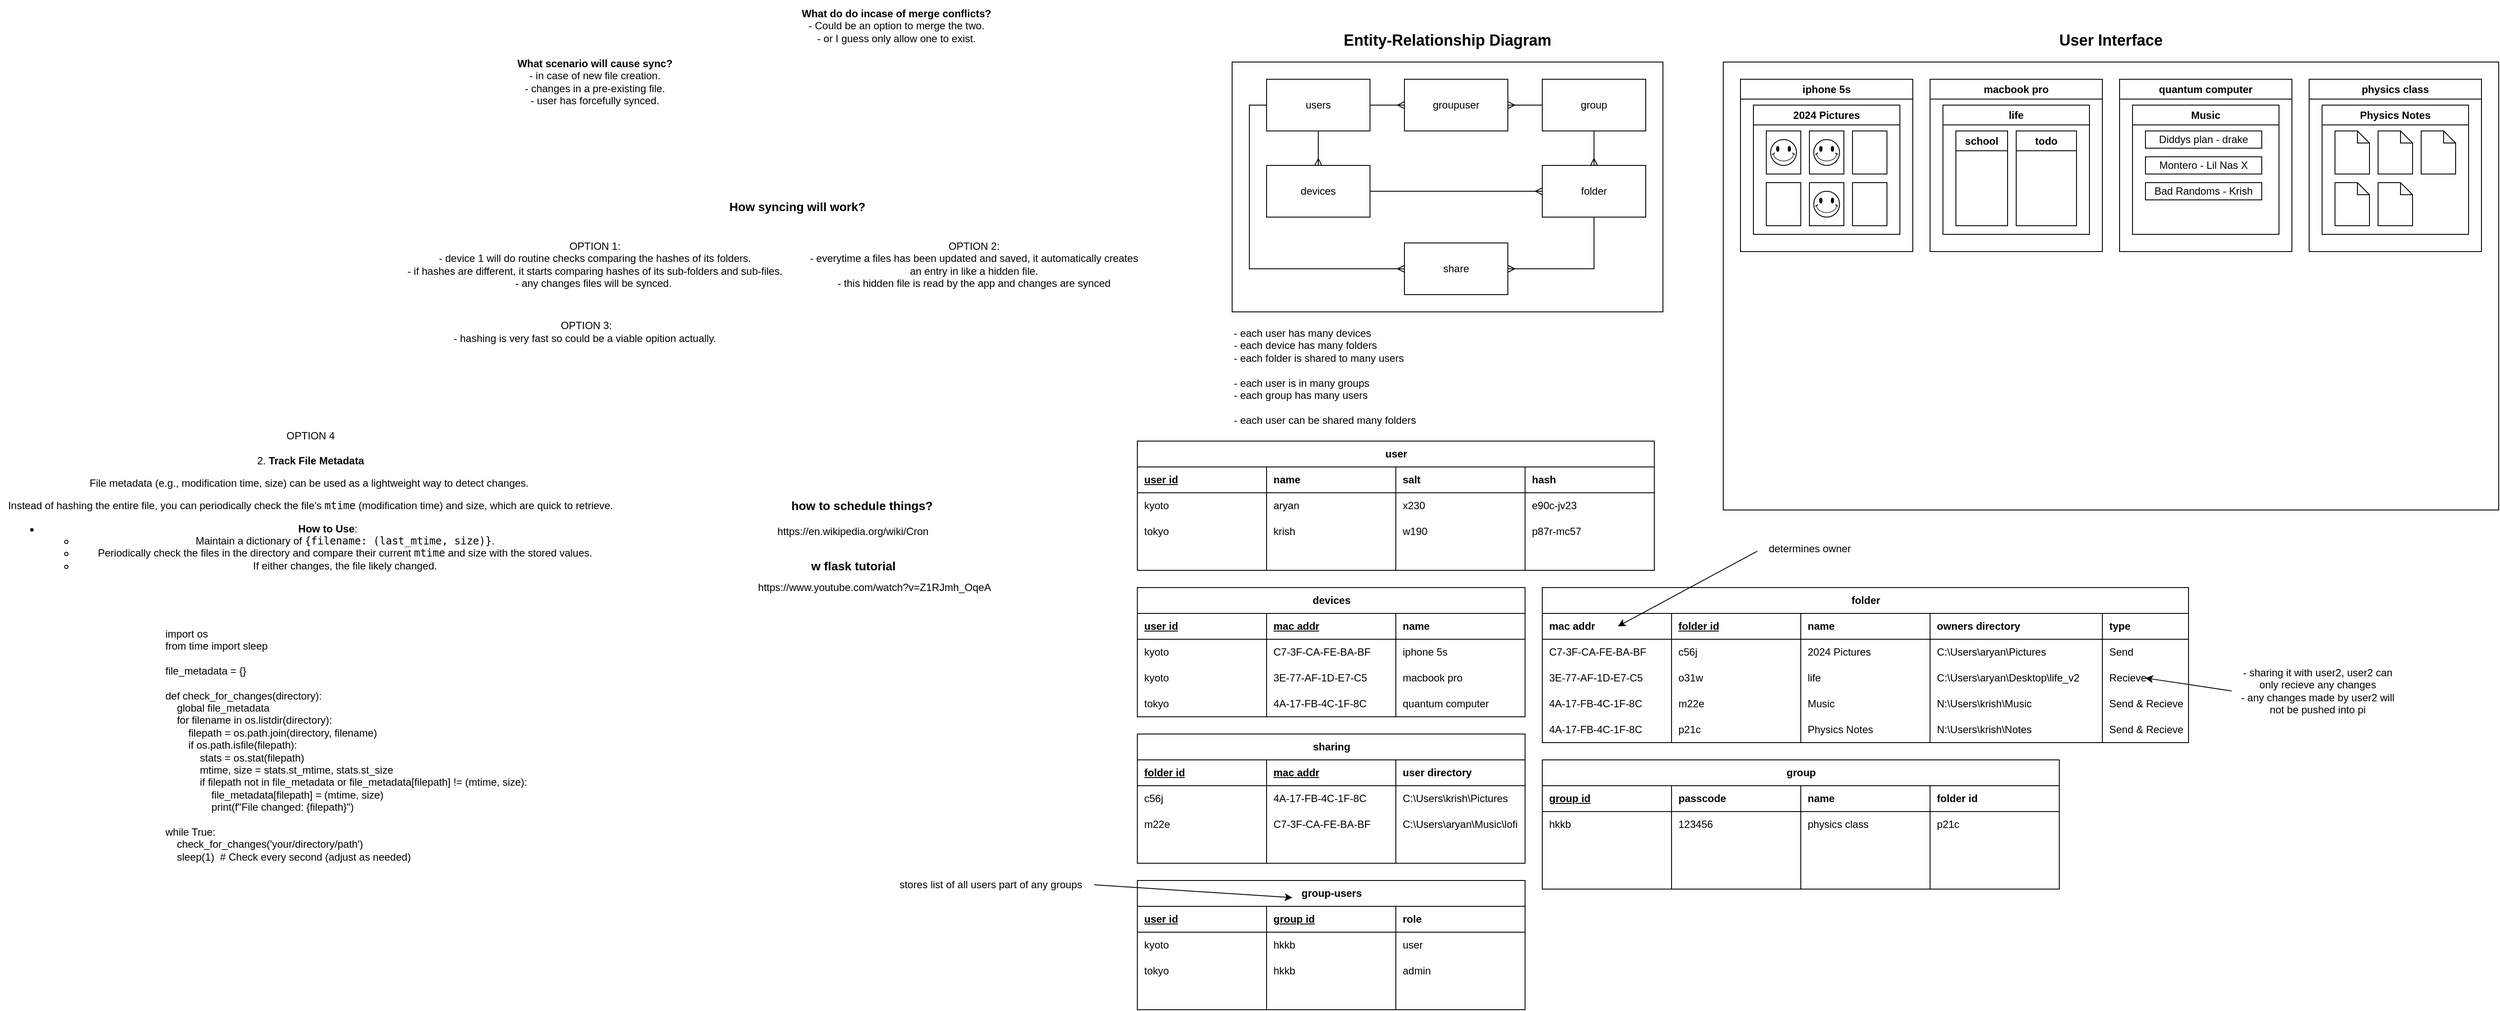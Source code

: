<mxfile version="25.0.3">
  <diagram name="Page-1" id="ekimDS5NgHhW3DlAZh_F">
    <mxGraphModel dx="3274" dy="772" grid="1" gridSize="10" guides="1" tooltips="1" connect="1" arrows="1" fold="1" page="0" pageScale="1" pageWidth="1169" pageHeight="827" math="0" shadow="0">
      <root>
        <mxCell id="0" />
        <mxCell id="1" parent="0" />
        <mxCell id="yCGKUtqAQL4sus2Y5JjS-1" style="edgeStyle=orthogonalEdgeStyle;rounded=0;orthogonalLoop=1;jettySize=auto;html=1;entryX=0.5;entryY=0;entryDx=0;entryDy=0;endArrow=ERmany;endFill=0;" parent="1" source="yCGKUtqAQL4sus2Y5JjS-3" target="yCGKUtqAQL4sus2Y5JjS-5" edge="1">
          <mxGeometry relative="1" as="geometry" />
        </mxCell>
        <mxCell id="yCGKUtqAQL4sus2Y5JjS-2" style="edgeStyle=orthogonalEdgeStyle;rounded=0;orthogonalLoop=1;jettySize=auto;html=1;exitX=0;exitY=0.5;exitDx=0;exitDy=0;entryX=0;entryY=0.5;entryDx=0;entryDy=0;endArrow=ERmany;endFill=0;" parent="1" source="yCGKUtqAQL4sus2Y5JjS-3" target="yCGKUtqAQL4sus2Y5JjS-11" edge="1">
          <mxGeometry relative="1" as="geometry" />
        </mxCell>
        <mxCell id="yCGKUtqAQL4sus2Y5JjS-3" value="users" style="rounded=0;whiteSpace=wrap;html=1;" parent="1" vertex="1">
          <mxGeometry x="200" y="120" width="120" height="60" as="geometry" />
        </mxCell>
        <mxCell id="yCGKUtqAQL4sus2Y5JjS-4" style="edgeStyle=orthogonalEdgeStyle;rounded=0;orthogonalLoop=1;jettySize=auto;html=1;entryX=0;entryY=0.5;entryDx=0;entryDy=0;endArrow=ERmany;endFill=0;" parent="1" source="yCGKUtqAQL4sus2Y5JjS-5" target="yCGKUtqAQL4sus2Y5JjS-10" edge="1">
          <mxGeometry relative="1" as="geometry" />
        </mxCell>
        <mxCell id="yCGKUtqAQL4sus2Y5JjS-5" value="devices" style="rounded=0;whiteSpace=wrap;html=1;" parent="1" vertex="1">
          <mxGeometry x="200" y="220" width="120" height="60" as="geometry" />
        </mxCell>
        <mxCell id="yCGKUtqAQL4sus2Y5JjS-6" value="groupuser" style="rounded=0;whiteSpace=wrap;html=1;" parent="1" vertex="1">
          <mxGeometry x="360" y="120" width="120" height="60" as="geometry" />
        </mxCell>
        <mxCell id="yCGKUtqAQL4sus2Y5JjS-7" style="edgeStyle=orthogonalEdgeStyle;rounded=0;orthogonalLoop=1;jettySize=auto;html=1;entryX=0.5;entryY=0;entryDx=0;entryDy=0;endArrow=ERmany;endFill=0;" parent="1" source="yCGKUtqAQL4sus2Y5JjS-8" target="yCGKUtqAQL4sus2Y5JjS-10" edge="1">
          <mxGeometry relative="1" as="geometry" />
        </mxCell>
        <mxCell id="yCGKUtqAQL4sus2Y5JjS-8" value="group" style="rounded=0;whiteSpace=wrap;html=1;" parent="1" vertex="1">
          <mxGeometry x="520" y="120" width="120" height="60" as="geometry" />
        </mxCell>
        <mxCell id="yCGKUtqAQL4sus2Y5JjS-9" style="edgeStyle=orthogonalEdgeStyle;rounded=0;orthogonalLoop=1;jettySize=auto;html=1;entryX=1;entryY=0.5;entryDx=0;entryDy=0;endArrow=ERmany;endFill=0;" parent="1" source="yCGKUtqAQL4sus2Y5JjS-10" target="yCGKUtqAQL4sus2Y5JjS-11" edge="1">
          <mxGeometry relative="1" as="geometry">
            <Array as="points">
              <mxPoint x="580" y="340" />
            </Array>
          </mxGeometry>
        </mxCell>
        <mxCell id="yCGKUtqAQL4sus2Y5JjS-10" value="folder" style="rounded=0;whiteSpace=wrap;html=1;" parent="1" vertex="1">
          <mxGeometry x="520" y="220" width="120" height="60" as="geometry" />
        </mxCell>
        <mxCell id="yCGKUtqAQL4sus2Y5JjS-11" value="share" style="rounded=0;whiteSpace=wrap;html=1;" parent="1" vertex="1">
          <mxGeometry x="360" y="310" width="120" height="60" as="geometry" />
        </mxCell>
        <mxCell id="yCGKUtqAQL4sus2Y5JjS-12" value="" style="edgeStyle=entityRelationEdgeStyle;fontSize=12;html=1;endArrow=ERmany;rounded=0;exitX=1;exitY=0.5;exitDx=0;exitDy=0;entryX=0;entryY=0.5;entryDx=0;entryDy=0;" parent="1" source="yCGKUtqAQL4sus2Y5JjS-3" target="yCGKUtqAQL4sus2Y5JjS-6" edge="1">
          <mxGeometry width="100" height="100" relative="1" as="geometry">
            <mxPoint x="375" y="260" as="sourcePoint" />
            <mxPoint x="475" y="160" as="targetPoint" />
            <Array as="points">
              <mxPoint x="320" y="150" />
            </Array>
          </mxGeometry>
        </mxCell>
        <mxCell id="yCGKUtqAQL4sus2Y5JjS-13" value="" style="edgeStyle=entityRelationEdgeStyle;fontSize=12;html=1;endArrow=ERmany;rounded=0;strokeColor=default;curved=0;shadow=0;flowAnimation=0;jumpStyle=none;comic=0;entryX=1;entryY=0.5;entryDx=0;entryDy=0;" parent="1" source="yCGKUtqAQL4sus2Y5JjS-8" target="yCGKUtqAQL4sus2Y5JjS-6" edge="1">
          <mxGeometry width="100" height="100" relative="1" as="geometry">
            <mxPoint x="250" y="290" as="sourcePoint" />
            <mxPoint x="150" y="390" as="targetPoint" />
          </mxGeometry>
        </mxCell>
        <mxCell id="yCGKUtqAQL4sus2Y5JjS-14" value="" style="rounded=0;whiteSpace=wrap;html=1;fillColor=none;" parent="1" vertex="1">
          <mxGeometry x="160" y="100" width="500" height="290" as="geometry" />
        </mxCell>
        <mxCell id="yCGKUtqAQL4sus2Y5JjS-15" value="&lt;div align=&quot;left&quot;&gt;- each user has many devices&lt;/div&gt;&lt;div align=&quot;left&quot;&gt;- each device has many folders&lt;/div&gt;&lt;div align=&quot;left&quot;&gt;- each folder is shared to many users&lt;/div&gt;&lt;div align=&quot;left&quot;&gt;&lt;br&gt;&lt;/div&gt;&lt;div align=&quot;left&quot;&gt;- each user is in many groups&lt;/div&gt;&lt;div align=&quot;left&quot;&gt;- each group has many users&lt;/div&gt;&lt;div align=&quot;left&quot;&gt;&lt;br&gt;&lt;/div&gt;&lt;div align=&quot;left&quot;&gt;- each user can be shared many folders&lt;br&gt;&lt;/div&gt;" style="text;html=1;align=left;verticalAlign=middle;whiteSpace=wrap;rounded=0;" parent="1" vertex="1">
          <mxGeometry x="160" y="400" width="500" height="130" as="geometry" />
        </mxCell>
        <mxCell id="yCGKUtqAQL4sus2Y5JjS-16" value="user" style="shape=table;startSize=30;container=1;collapsible=1;childLayout=tableLayout;fixedRows=1;rowLines=0;fontStyle=1;align=center;resizeLast=1;html=1;rounded=0;" parent="1" vertex="1">
          <mxGeometry x="50" y="540" width="600" height="150" as="geometry" />
        </mxCell>
        <mxCell id="yCGKUtqAQL4sus2Y5JjS-17" value="" style="shape=tableRow;horizontal=0;startSize=0;swimlaneHead=0;swimlaneBody=0;fillColor=none;collapsible=0;dropTarget=0;points=[[0,0.5],[1,0.5]];portConstraint=eastwest;top=0;left=0;right=0;bottom=1;rounded=0;fontStyle=0" parent="yCGKUtqAQL4sus2Y5JjS-16" vertex="1">
          <mxGeometry y="30" width="600" height="30" as="geometry" />
        </mxCell>
        <mxCell id="yCGKUtqAQL4sus2Y5JjS-18" value="&lt;u&gt;&lt;span&gt;user id&lt;/span&gt;&lt;/u&gt;" style="shape=partialRectangle;connectable=0;fillColor=none;top=0;left=0;bottom=0;right=0;align=left;spacingLeft=6;fontStyle=1;overflow=hidden;whiteSpace=wrap;html=1;rounded=0;" parent="yCGKUtqAQL4sus2Y5JjS-17" vertex="1">
          <mxGeometry width="150" height="30" as="geometry">
            <mxRectangle width="150" height="30" as="alternateBounds" />
          </mxGeometry>
        </mxCell>
        <mxCell id="yCGKUtqAQL4sus2Y5JjS-19" value="name" style="shape=partialRectangle;connectable=0;fillColor=none;top=0;left=0;bottom=0;right=0;align=left;spacingLeft=6;fontStyle=1;overflow=hidden;whiteSpace=wrap;html=1;rounded=0;" parent="yCGKUtqAQL4sus2Y5JjS-17" vertex="1">
          <mxGeometry x="150" width="150" height="30" as="geometry">
            <mxRectangle width="150" height="30" as="alternateBounds" />
          </mxGeometry>
        </mxCell>
        <mxCell id="yCGKUtqAQL4sus2Y5JjS-20" value="salt" style="shape=partialRectangle;connectable=0;fillColor=none;top=0;left=0;bottom=0;right=0;align=left;spacingLeft=6;fontStyle=1;overflow=hidden;whiteSpace=wrap;html=1;rounded=0;" parent="yCGKUtqAQL4sus2Y5JjS-17" vertex="1">
          <mxGeometry x="300" width="150" height="30" as="geometry">
            <mxRectangle width="150" height="30" as="alternateBounds" />
          </mxGeometry>
        </mxCell>
        <mxCell id="yCGKUtqAQL4sus2Y5JjS-21" value="hash" style="shape=partialRectangle;connectable=0;fillColor=none;top=0;left=0;bottom=0;right=0;align=left;spacingLeft=6;fontStyle=1;overflow=hidden;whiteSpace=wrap;html=1;rounded=0;" parent="yCGKUtqAQL4sus2Y5JjS-17" vertex="1">
          <mxGeometry x="450" width="150" height="30" as="geometry">
            <mxRectangle width="150" height="30" as="alternateBounds" />
          </mxGeometry>
        </mxCell>
        <mxCell id="yCGKUtqAQL4sus2Y5JjS-22" value="" style="shape=tableRow;horizontal=0;startSize=0;swimlaneHead=0;swimlaneBody=0;fillColor=none;collapsible=0;dropTarget=0;points=[[0,0.5],[1,0.5]];portConstraint=eastwest;top=0;left=0;right=0;bottom=0;rounded=0;fontStyle=0" parent="yCGKUtqAQL4sus2Y5JjS-16" vertex="1">
          <mxGeometry y="60" width="600" height="30" as="geometry" />
        </mxCell>
        <mxCell id="yCGKUtqAQL4sus2Y5JjS-23" value="kyoto" style="shape=partialRectangle;connectable=0;fillColor=none;top=0;left=0;bottom=0;right=0;align=left;spacingLeft=6;overflow=hidden;whiteSpace=wrap;html=1;rounded=0;fontStyle=0" parent="yCGKUtqAQL4sus2Y5JjS-22" vertex="1">
          <mxGeometry width="150" height="30" as="geometry">
            <mxRectangle width="150" height="30" as="alternateBounds" />
          </mxGeometry>
        </mxCell>
        <mxCell id="yCGKUtqAQL4sus2Y5JjS-24" value="aryan" style="shape=partialRectangle;connectable=0;fillColor=none;top=0;left=0;bottom=0;right=0;align=left;spacingLeft=6;overflow=hidden;whiteSpace=wrap;html=1;rounded=0;fontStyle=0" parent="yCGKUtqAQL4sus2Y5JjS-22" vertex="1">
          <mxGeometry x="150" width="150" height="30" as="geometry">
            <mxRectangle width="150" height="30" as="alternateBounds" />
          </mxGeometry>
        </mxCell>
        <mxCell id="yCGKUtqAQL4sus2Y5JjS-25" value="x230" style="shape=partialRectangle;connectable=0;fillColor=none;top=0;left=0;bottom=0;right=0;align=left;spacingLeft=6;overflow=hidden;whiteSpace=wrap;html=1;rounded=0;fontStyle=0" parent="yCGKUtqAQL4sus2Y5JjS-22" vertex="1">
          <mxGeometry x="300" width="150" height="30" as="geometry">
            <mxRectangle width="150" height="30" as="alternateBounds" />
          </mxGeometry>
        </mxCell>
        <mxCell id="yCGKUtqAQL4sus2Y5JjS-26" value="e90c-jv23" style="shape=partialRectangle;connectable=0;fillColor=none;top=0;left=0;bottom=0;right=0;align=left;spacingLeft=6;overflow=hidden;whiteSpace=wrap;html=1;rounded=0;fontStyle=0" parent="yCGKUtqAQL4sus2Y5JjS-22" vertex="1">
          <mxGeometry x="450" width="150" height="30" as="geometry">
            <mxRectangle width="150" height="30" as="alternateBounds" />
          </mxGeometry>
        </mxCell>
        <mxCell id="yCGKUtqAQL4sus2Y5JjS-27" value="" style="shape=tableRow;horizontal=0;startSize=0;swimlaneHead=0;swimlaneBody=0;fillColor=none;collapsible=0;dropTarget=0;points=[[0,0.5],[1,0.5]];portConstraint=eastwest;top=0;left=0;right=0;bottom=0;rounded=0;fontStyle=0" parent="yCGKUtqAQL4sus2Y5JjS-16" vertex="1">
          <mxGeometry y="90" width="600" height="30" as="geometry" />
        </mxCell>
        <mxCell id="yCGKUtqAQL4sus2Y5JjS-28" value="tokyo" style="shape=partialRectangle;connectable=0;fillColor=none;top=0;left=0;bottom=0;right=0;align=left;spacingLeft=6;overflow=hidden;whiteSpace=wrap;html=1;rounded=0;fontStyle=0" parent="yCGKUtqAQL4sus2Y5JjS-27" vertex="1">
          <mxGeometry width="150" height="30" as="geometry">
            <mxRectangle width="150" height="30" as="alternateBounds" />
          </mxGeometry>
        </mxCell>
        <mxCell id="yCGKUtqAQL4sus2Y5JjS-29" value="krish" style="shape=partialRectangle;connectable=0;fillColor=none;top=0;left=0;bottom=0;right=0;align=left;spacingLeft=6;overflow=hidden;whiteSpace=wrap;html=1;rounded=0;fontStyle=0" parent="yCGKUtqAQL4sus2Y5JjS-27" vertex="1">
          <mxGeometry x="150" width="150" height="30" as="geometry">
            <mxRectangle width="150" height="30" as="alternateBounds" />
          </mxGeometry>
        </mxCell>
        <mxCell id="yCGKUtqAQL4sus2Y5JjS-30" value="w190" style="shape=partialRectangle;connectable=0;fillColor=none;top=0;left=0;bottom=0;right=0;align=left;spacingLeft=6;overflow=hidden;whiteSpace=wrap;html=1;rounded=0;fontStyle=0" parent="yCGKUtqAQL4sus2Y5JjS-27" vertex="1">
          <mxGeometry x="300" width="150" height="30" as="geometry">
            <mxRectangle width="150" height="30" as="alternateBounds" />
          </mxGeometry>
        </mxCell>
        <mxCell id="yCGKUtqAQL4sus2Y5JjS-31" value="p87r-mc57" style="shape=partialRectangle;connectable=0;fillColor=none;top=0;left=0;bottom=0;right=0;align=left;spacingLeft=6;overflow=hidden;whiteSpace=wrap;html=1;rounded=0;fontStyle=0" parent="yCGKUtqAQL4sus2Y5JjS-27" vertex="1">
          <mxGeometry x="450" width="150" height="30" as="geometry">
            <mxRectangle width="150" height="30" as="alternateBounds" />
          </mxGeometry>
        </mxCell>
        <mxCell id="yCGKUtqAQL4sus2Y5JjS-32" value="" style="shape=tableRow;horizontal=0;startSize=0;swimlaneHead=0;swimlaneBody=0;fillColor=none;collapsible=0;dropTarget=0;points=[[0,0.5],[1,0.5]];portConstraint=eastwest;top=0;left=0;right=0;bottom=0;rounded=0;fontStyle=0" parent="yCGKUtqAQL4sus2Y5JjS-16" vertex="1">
          <mxGeometry y="120" width="600" height="30" as="geometry" />
        </mxCell>
        <mxCell id="yCGKUtqAQL4sus2Y5JjS-33" style="shape=partialRectangle;connectable=0;fillColor=none;top=0;left=0;bottom=0;right=0;align=left;spacingLeft=6;overflow=hidden;whiteSpace=wrap;html=1;rounded=0;fontStyle=0" parent="yCGKUtqAQL4sus2Y5JjS-32" vertex="1">
          <mxGeometry width="150" height="30" as="geometry">
            <mxRectangle width="150" height="30" as="alternateBounds" />
          </mxGeometry>
        </mxCell>
        <mxCell id="yCGKUtqAQL4sus2Y5JjS-34" style="shape=partialRectangle;connectable=0;fillColor=none;top=0;left=0;bottom=0;right=0;align=left;spacingLeft=6;overflow=hidden;whiteSpace=wrap;html=1;rounded=0;fontStyle=0" parent="yCGKUtqAQL4sus2Y5JjS-32" vertex="1">
          <mxGeometry x="150" width="150" height="30" as="geometry">
            <mxRectangle width="150" height="30" as="alternateBounds" />
          </mxGeometry>
        </mxCell>
        <mxCell id="yCGKUtqAQL4sus2Y5JjS-35" style="shape=partialRectangle;connectable=0;fillColor=none;top=0;left=0;bottom=0;right=0;align=left;spacingLeft=6;overflow=hidden;whiteSpace=wrap;html=1;rounded=0;fontStyle=0" parent="yCGKUtqAQL4sus2Y5JjS-32" vertex="1">
          <mxGeometry x="300" width="150" height="30" as="geometry">
            <mxRectangle width="150" height="30" as="alternateBounds" />
          </mxGeometry>
        </mxCell>
        <mxCell id="yCGKUtqAQL4sus2Y5JjS-36" style="shape=partialRectangle;connectable=0;fillColor=none;top=0;left=0;bottom=0;right=0;align=left;spacingLeft=6;overflow=hidden;whiteSpace=wrap;html=1;rounded=0;fontStyle=0" parent="yCGKUtqAQL4sus2Y5JjS-32" vertex="1">
          <mxGeometry x="450" width="150" height="30" as="geometry">
            <mxRectangle width="150" height="30" as="alternateBounds" />
          </mxGeometry>
        </mxCell>
        <mxCell id="yCGKUtqAQL4sus2Y5JjS-37" value="devices" style="shape=table;startSize=30;container=1;collapsible=1;childLayout=tableLayout;fixedRows=1;rowLines=0;fontStyle=1;align=center;resizeLast=1;html=1;rounded=0;" parent="1" vertex="1">
          <mxGeometry x="50" y="710" width="450" height="150" as="geometry" />
        </mxCell>
        <mxCell id="yCGKUtqAQL4sus2Y5JjS-38" value="" style="shape=tableRow;horizontal=0;startSize=0;swimlaneHead=0;swimlaneBody=0;fillColor=none;collapsible=0;dropTarget=0;points=[[0,0.5],[1,0.5]];portConstraint=eastwest;top=0;left=0;right=0;bottom=1;rounded=0;fontStyle=0" parent="yCGKUtqAQL4sus2Y5JjS-37" vertex="1">
          <mxGeometry y="30" width="450" height="30" as="geometry" />
        </mxCell>
        <mxCell id="yCGKUtqAQL4sus2Y5JjS-39" value="&lt;u&gt;user id&lt;/u&gt;" style="shape=partialRectangle;connectable=0;fillColor=none;top=0;left=0;bottom=0;right=0;align=left;spacingLeft=6;fontStyle=1;overflow=hidden;whiteSpace=wrap;html=1;rounded=0;" parent="yCGKUtqAQL4sus2Y5JjS-38" vertex="1">
          <mxGeometry width="150" height="30" as="geometry">
            <mxRectangle width="150" height="30" as="alternateBounds" />
          </mxGeometry>
        </mxCell>
        <mxCell id="yCGKUtqAQL4sus2Y5JjS-40" value="&lt;u&gt;mac addr&lt;/u&gt;" style="shape=partialRectangle;connectable=0;fillColor=none;top=0;left=0;bottom=0;right=0;align=left;spacingLeft=6;fontStyle=1;overflow=hidden;whiteSpace=wrap;html=1;rounded=0;" parent="yCGKUtqAQL4sus2Y5JjS-38" vertex="1">
          <mxGeometry x="150" width="150" height="30" as="geometry">
            <mxRectangle width="150" height="30" as="alternateBounds" />
          </mxGeometry>
        </mxCell>
        <mxCell id="yCGKUtqAQL4sus2Y5JjS-120" value="name" style="shape=partialRectangle;connectable=0;fillColor=none;top=0;left=0;bottom=0;right=0;align=left;spacingLeft=6;fontStyle=1;overflow=hidden;whiteSpace=wrap;html=1;rounded=0;" parent="yCGKUtqAQL4sus2Y5JjS-38" vertex="1">
          <mxGeometry x="300" width="150" height="30" as="geometry">
            <mxRectangle width="150" height="30" as="alternateBounds" />
          </mxGeometry>
        </mxCell>
        <mxCell id="yCGKUtqAQL4sus2Y5JjS-41" value="" style="shape=tableRow;horizontal=0;startSize=0;swimlaneHead=0;swimlaneBody=0;fillColor=none;collapsible=0;dropTarget=0;points=[[0,0.5],[1,0.5]];portConstraint=eastwest;top=0;left=0;right=0;bottom=0;rounded=0;fontStyle=0" parent="yCGKUtqAQL4sus2Y5JjS-37" vertex="1">
          <mxGeometry y="60" width="450" height="30" as="geometry" />
        </mxCell>
        <mxCell id="yCGKUtqAQL4sus2Y5JjS-42" value="kyoto" style="shape=partialRectangle;connectable=0;fillColor=none;top=0;left=0;bottom=0;right=0;align=left;spacingLeft=6;overflow=hidden;whiteSpace=wrap;html=1;rounded=0;fontStyle=0" parent="yCGKUtqAQL4sus2Y5JjS-41" vertex="1">
          <mxGeometry width="150" height="30" as="geometry">
            <mxRectangle width="150" height="30" as="alternateBounds" />
          </mxGeometry>
        </mxCell>
        <mxCell id="yCGKUtqAQL4sus2Y5JjS-43" value="C7-3F-CA-FE-BA-BF" style="shape=partialRectangle;connectable=0;fillColor=none;top=0;left=0;bottom=0;right=0;align=left;spacingLeft=6;overflow=hidden;whiteSpace=wrap;html=1;rounded=0;fontStyle=0" parent="yCGKUtqAQL4sus2Y5JjS-41" vertex="1">
          <mxGeometry x="150" width="150" height="30" as="geometry">
            <mxRectangle width="150" height="30" as="alternateBounds" />
          </mxGeometry>
        </mxCell>
        <mxCell id="yCGKUtqAQL4sus2Y5JjS-121" value="iphone 5s" style="shape=partialRectangle;connectable=0;fillColor=none;top=0;left=0;bottom=0;right=0;align=left;spacingLeft=6;overflow=hidden;whiteSpace=wrap;html=1;rounded=0;fontStyle=0" parent="yCGKUtqAQL4sus2Y5JjS-41" vertex="1">
          <mxGeometry x="300" width="150" height="30" as="geometry">
            <mxRectangle width="150" height="30" as="alternateBounds" />
          </mxGeometry>
        </mxCell>
        <mxCell id="yCGKUtqAQL4sus2Y5JjS-44" value="" style="shape=tableRow;horizontal=0;startSize=0;swimlaneHead=0;swimlaneBody=0;fillColor=none;collapsible=0;dropTarget=0;points=[[0,0.5],[1,0.5]];portConstraint=eastwest;top=0;left=0;right=0;bottom=0;rounded=0;fontStyle=0" parent="yCGKUtqAQL4sus2Y5JjS-37" vertex="1">
          <mxGeometry y="90" width="450" height="30" as="geometry" />
        </mxCell>
        <mxCell id="yCGKUtqAQL4sus2Y5JjS-45" value="kyoto" style="shape=partialRectangle;connectable=0;fillColor=none;top=0;left=0;bottom=0;right=0;align=left;spacingLeft=6;overflow=hidden;whiteSpace=wrap;html=1;rounded=0;fontStyle=0" parent="yCGKUtqAQL4sus2Y5JjS-44" vertex="1">
          <mxGeometry width="150" height="30" as="geometry">
            <mxRectangle width="150" height="30" as="alternateBounds" />
          </mxGeometry>
        </mxCell>
        <mxCell id="yCGKUtqAQL4sus2Y5JjS-46" value="3E-77-AF-1D-E7-C5" style="shape=partialRectangle;connectable=0;fillColor=none;top=0;left=0;bottom=0;right=0;align=left;spacingLeft=6;overflow=hidden;whiteSpace=wrap;html=1;rounded=0;fontStyle=0" parent="yCGKUtqAQL4sus2Y5JjS-44" vertex="1">
          <mxGeometry x="150" width="150" height="30" as="geometry">
            <mxRectangle width="150" height="30" as="alternateBounds" />
          </mxGeometry>
        </mxCell>
        <mxCell id="yCGKUtqAQL4sus2Y5JjS-122" value="macbook pro" style="shape=partialRectangle;connectable=0;fillColor=none;top=0;left=0;bottom=0;right=0;align=left;spacingLeft=6;overflow=hidden;whiteSpace=wrap;html=1;rounded=0;fontStyle=0" parent="yCGKUtqAQL4sus2Y5JjS-44" vertex="1">
          <mxGeometry x="300" width="150" height="30" as="geometry">
            <mxRectangle width="150" height="30" as="alternateBounds" />
          </mxGeometry>
        </mxCell>
        <mxCell id="yCGKUtqAQL4sus2Y5JjS-47" value="" style="shape=tableRow;horizontal=0;startSize=0;swimlaneHead=0;swimlaneBody=0;fillColor=none;collapsible=0;dropTarget=0;points=[[0,0.5],[1,0.5]];portConstraint=eastwest;top=0;left=0;right=0;bottom=0;rounded=0;fontStyle=0" parent="yCGKUtqAQL4sus2Y5JjS-37" vertex="1">
          <mxGeometry y="120" width="450" height="30" as="geometry" />
        </mxCell>
        <mxCell id="yCGKUtqAQL4sus2Y5JjS-48" value="tokyo" style="shape=partialRectangle;connectable=0;fillColor=none;top=0;left=0;bottom=0;right=0;align=left;spacingLeft=6;overflow=hidden;whiteSpace=wrap;html=1;rounded=0;fontStyle=0" parent="yCGKUtqAQL4sus2Y5JjS-47" vertex="1">
          <mxGeometry width="150" height="30" as="geometry">
            <mxRectangle width="150" height="30" as="alternateBounds" />
          </mxGeometry>
        </mxCell>
        <mxCell id="yCGKUtqAQL4sus2Y5JjS-49" value="4A-17-FB-4C-1F-8C" style="shape=partialRectangle;connectable=0;fillColor=none;top=0;left=0;bottom=0;right=0;align=left;spacingLeft=6;overflow=hidden;whiteSpace=wrap;html=1;rounded=0;fontStyle=0" parent="yCGKUtqAQL4sus2Y5JjS-47" vertex="1">
          <mxGeometry x="150" width="150" height="30" as="geometry">
            <mxRectangle width="150" height="30" as="alternateBounds" />
          </mxGeometry>
        </mxCell>
        <mxCell id="yCGKUtqAQL4sus2Y5JjS-123" value="quantum computer" style="shape=partialRectangle;connectable=0;fillColor=none;top=0;left=0;bottom=0;right=0;align=left;spacingLeft=6;overflow=hidden;whiteSpace=wrap;html=1;rounded=0;fontStyle=0" parent="yCGKUtqAQL4sus2Y5JjS-47" vertex="1">
          <mxGeometry x="300" width="150" height="30" as="geometry">
            <mxRectangle width="150" height="30" as="alternateBounds" />
          </mxGeometry>
        </mxCell>
        <mxCell id="yCGKUtqAQL4sus2Y5JjS-50" value="folder" style="shape=table;startSize=30;container=1;collapsible=1;childLayout=tableLayout;fixedRows=1;rowLines=0;fontStyle=1;align=center;resizeLast=1;html=1;rounded=0;" parent="1" vertex="1">
          <mxGeometry x="520" y="710" width="750" height="180" as="geometry" />
        </mxCell>
        <mxCell id="yCGKUtqAQL4sus2Y5JjS-51" value="" style="shape=tableRow;horizontal=0;startSize=0;swimlaneHead=0;swimlaneBody=0;fillColor=none;collapsible=0;dropTarget=0;points=[[0,0.5],[1,0.5]];portConstraint=eastwest;top=0;left=0;right=0;bottom=1;rounded=0;fontStyle=0" parent="yCGKUtqAQL4sus2Y5JjS-50" vertex="1">
          <mxGeometry y="30" width="750" height="30" as="geometry" />
        </mxCell>
        <mxCell id="yCGKUtqAQL4sus2Y5JjS-124" value="mac addr" style="shape=partialRectangle;connectable=0;fillColor=none;top=0;left=0;bottom=0;right=0;align=left;spacingLeft=6;fontStyle=1;overflow=hidden;whiteSpace=wrap;html=1;rounded=0;" parent="yCGKUtqAQL4sus2Y5JjS-51" vertex="1">
          <mxGeometry width="150" height="30" as="geometry">
            <mxRectangle width="150" height="30" as="alternateBounds" />
          </mxGeometry>
        </mxCell>
        <mxCell id="yCGKUtqAQL4sus2Y5JjS-52" value="&lt;u&gt;folder id&lt;/u&gt;" style="shape=partialRectangle;connectable=0;fillColor=none;top=0;left=0;bottom=0;right=0;align=left;spacingLeft=6;fontStyle=1;overflow=hidden;whiteSpace=wrap;html=1;rounded=0;" parent="yCGKUtqAQL4sus2Y5JjS-51" vertex="1">
          <mxGeometry x="150" width="150" height="30" as="geometry">
            <mxRectangle width="150" height="30" as="alternateBounds" />
          </mxGeometry>
        </mxCell>
        <mxCell id="yCGKUtqAQL4sus2Y5JjS-158" value="name" style="shape=partialRectangle;connectable=0;fillColor=none;top=0;left=0;bottom=0;right=0;align=left;spacingLeft=6;fontStyle=1;overflow=hidden;whiteSpace=wrap;html=1;rounded=0;" parent="yCGKUtqAQL4sus2Y5JjS-51" vertex="1">
          <mxGeometry x="300" width="150" height="30" as="geometry">
            <mxRectangle width="150" height="30" as="alternateBounds" />
          </mxGeometry>
        </mxCell>
        <mxCell id="yCGKUtqAQL4sus2Y5JjS-53" value="owners directory" style="shape=partialRectangle;connectable=0;fillColor=none;top=0;left=0;bottom=0;right=0;align=left;spacingLeft=6;fontStyle=1;overflow=hidden;whiteSpace=wrap;html=1;rounded=0;" parent="yCGKUtqAQL4sus2Y5JjS-51" vertex="1">
          <mxGeometry x="450" width="200.0" height="30" as="geometry">
            <mxRectangle width="200.0" height="30" as="alternateBounds" />
          </mxGeometry>
        </mxCell>
        <mxCell id="yCGKUtqAQL4sus2Y5JjS-54" value="type" style="shape=partialRectangle;connectable=0;fillColor=none;top=0;left=0;bottom=0;right=0;align=left;spacingLeft=6;fontStyle=1;overflow=hidden;whiteSpace=wrap;html=1;rounded=0;" parent="yCGKUtqAQL4sus2Y5JjS-51" vertex="1">
          <mxGeometry x="650.0" width="100.0" height="30" as="geometry">
            <mxRectangle width="100.0" height="30" as="alternateBounds" />
          </mxGeometry>
        </mxCell>
        <mxCell id="yCGKUtqAQL4sus2Y5JjS-55" value="" style="shape=tableRow;horizontal=0;startSize=0;swimlaneHead=0;swimlaneBody=0;fillColor=none;collapsible=0;dropTarget=0;points=[[0,0.5],[1,0.5]];portConstraint=eastwest;top=0;left=0;right=0;bottom=0;rounded=0;fontStyle=0" parent="yCGKUtqAQL4sus2Y5JjS-50" vertex="1">
          <mxGeometry y="60" width="750" height="30" as="geometry" />
        </mxCell>
        <mxCell id="yCGKUtqAQL4sus2Y5JjS-125" value="C7-3F-CA-FE-BA-BF" style="shape=partialRectangle;connectable=0;fillColor=none;top=0;left=0;bottom=0;right=0;align=left;spacingLeft=6;overflow=hidden;whiteSpace=wrap;html=1;rounded=0;fontStyle=0" parent="yCGKUtqAQL4sus2Y5JjS-55" vertex="1">
          <mxGeometry width="150" height="30" as="geometry">
            <mxRectangle width="150" height="30" as="alternateBounds" />
          </mxGeometry>
        </mxCell>
        <mxCell id="yCGKUtqAQL4sus2Y5JjS-56" value="c56j" style="shape=partialRectangle;connectable=0;fillColor=none;top=0;left=0;bottom=0;right=0;align=left;spacingLeft=6;overflow=hidden;whiteSpace=wrap;html=1;rounded=0;fontStyle=0" parent="yCGKUtqAQL4sus2Y5JjS-55" vertex="1">
          <mxGeometry x="150" width="150" height="30" as="geometry">
            <mxRectangle width="150" height="30" as="alternateBounds" />
          </mxGeometry>
        </mxCell>
        <mxCell id="yCGKUtqAQL4sus2Y5JjS-159" value="2024 Pictures" style="shape=partialRectangle;connectable=0;fillColor=none;top=0;left=0;bottom=0;right=0;align=left;spacingLeft=6;overflow=hidden;whiteSpace=wrap;html=1;rounded=0;fontStyle=0" parent="yCGKUtqAQL4sus2Y5JjS-55" vertex="1">
          <mxGeometry x="300" width="150" height="30" as="geometry">
            <mxRectangle width="150" height="30" as="alternateBounds" />
          </mxGeometry>
        </mxCell>
        <mxCell id="yCGKUtqAQL4sus2Y5JjS-57" value="C:\Users\aryan\Pictures" style="shape=partialRectangle;connectable=0;fillColor=none;top=0;left=0;bottom=0;right=0;align=left;spacingLeft=6;overflow=hidden;whiteSpace=wrap;html=1;rounded=0;fontStyle=0" parent="yCGKUtqAQL4sus2Y5JjS-55" vertex="1">
          <mxGeometry x="450" width="200.0" height="30" as="geometry">
            <mxRectangle width="200.0" height="30" as="alternateBounds" />
          </mxGeometry>
        </mxCell>
        <mxCell id="yCGKUtqAQL4sus2Y5JjS-58" value="Send" style="shape=partialRectangle;connectable=0;fillColor=none;top=0;left=0;bottom=0;right=0;align=left;spacingLeft=6;overflow=hidden;whiteSpace=wrap;html=1;rounded=0;fontStyle=0" parent="yCGKUtqAQL4sus2Y5JjS-55" vertex="1">
          <mxGeometry x="650.0" width="100.0" height="30" as="geometry">
            <mxRectangle width="100.0" height="30" as="alternateBounds" />
          </mxGeometry>
        </mxCell>
        <mxCell id="yCGKUtqAQL4sus2Y5JjS-59" value="" style="shape=tableRow;horizontal=0;startSize=0;swimlaneHead=0;swimlaneBody=0;fillColor=none;collapsible=0;dropTarget=0;points=[[0,0.5],[1,0.5]];portConstraint=eastwest;top=0;left=0;right=0;bottom=0;rounded=0;fontStyle=0" parent="yCGKUtqAQL4sus2Y5JjS-50" vertex="1">
          <mxGeometry y="90" width="750" height="30" as="geometry" />
        </mxCell>
        <mxCell id="yCGKUtqAQL4sus2Y5JjS-126" value="3E-77-AF-1D-E7-C5" style="shape=partialRectangle;connectable=0;fillColor=none;top=0;left=0;bottom=0;right=0;align=left;spacingLeft=6;overflow=hidden;whiteSpace=wrap;html=1;rounded=0;fontStyle=0" parent="yCGKUtqAQL4sus2Y5JjS-59" vertex="1">
          <mxGeometry width="150" height="30" as="geometry">
            <mxRectangle width="150" height="30" as="alternateBounds" />
          </mxGeometry>
        </mxCell>
        <mxCell id="yCGKUtqAQL4sus2Y5JjS-60" value="o31w" style="shape=partialRectangle;connectable=0;fillColor=none;top=0;left=0;bottom=0;right=0;align=left;spacingLeft=6;overflow=hidden;whiteSpace=wrap;html=1;rounded=0;fontStyle=0" parent="yCGKUtqAQL4sus2Y5JjS-59" vertex="1">
          <mxGeometry x="150" width="150" height="30" as="geometry">
            <mxRectangle width="150" height="30" as="alternateBounds" />
          </mxGeometry>
        </mxCell>
        <mxCell id="yCGKUtqAQL4sus2Y5JjS-160" value="life" style="shape=partialRectangle;connectable=0;fillColor=none;top=0;left=0;bottom=0;right=0;align=left;spacingLeft=6;overflow=hidden;whiteSpace=wrap;html=1;rounded=0;fontStyle=0" parent="yCGKUtqAQL4sus2Y5JjS-59" vertex="1">
          <mxGeometry x="300" width="150" height="30" as="geometry">
            <mxRectangle width="150" height="30" as="alternateBounds" />
          </mxGeometry>
        </mxCell>
        <mxCell id="yCGKUtqAQL4sus2Y5JjS-61" value="C:\Users\aryan\Desktop\life_v2" style="shape=partialRectangle;connectable=0;fillColor=none;top=0;left=0;bottom=0;right=0;align=left;spacingLeft=6;overflow=hidden;whiteSpace=wrap;html=1;rounded=0;fontStyle=0" parent="yCGKUtqAQL4sus2Y5JjS-59" vertex="1">
          <mxGeometry x="450" width="200.0" height="30" as="geometry">
            <mxRectangle width="200.0" height="30" as="alternateBounds" />
          </mxGeometry>
        </mxCell>
        <mxCell id="yCGKUtqAQL4sus2Y5JjS-62" value="Recieve" style="shape=partialRectangle;connectable=0;fillColor=none;top=0;left=0;bottom=0;right=0;align=left;spacingLeft=6;overflow=hidden;whiteSpace=wrap;html=1;rounded=0;fontStyle=0" parent="yCGKUtqAQL4sus2Y5JjS-59" vertex="1">
          <mxGeometry x="650.0" width="100.0" height="30" as="geometry">
            <mxRectangle width="100.0" height="30" as="alternateBounds" />
          </mxGeometry>
        </mxCell>
        <mxCell id="yCGKUtqAQL4sus2Y5JjS-63" value="" style="shape=tableRow;horizontal=0;startSize=0;swimlaneHead=0;swimlaneBody=0;fillColor=none;collapsible=0;dropTarget=0;points=[[0,0.5],[1,0.5]];portConstraint=eastwest;top=0;left=0;right=0;bottom=0;rounded=0;fontStyle=0" parent="yCGKUtqAQL4sus2Y5JjS-50" vertex="1">
          <mxGeometry y="120" width="750" height="30" as="geometry" />
        </mxCell>
        <mxCell id="yCGKUtqAQL4sus2Y5JjS-127" value="4A-17-FB-4C-1F-8C" style="shape=partialRectangle;connectable=0;fillColor=none;top=0;left=0;bottom=0;right=0;align=left;spacingLeft=6;overflow=hidden;whiteSpace=wrap;html=1;rounded=0;fontStyle=0" parent="yCGKUtqAQL4sus2Y5JjS-63" vertex="1">
          <mxGeometry width="150" height="30" as="geometry">
            <mxRectangle width="150" height="30" as="alternateBounds" />
          </mxGeometry>
        </mxCell>
        <mxCell id="yCGKUtqAQL4sus2Y5JjS-64" value="m22e" style="shape=partialRectangle;connectable=0;fillColor=none;top=0;left=0;bottom=0;right=0;align=left;spacingLeft=6;overflow=hidden;whiteSpace=wrap;html=1;rounded=0;fontStyle=0" parent="yCGKUtqAQL4sus2Y5JjS-63" vertex="1">
          <mxGeometry x="150" width="150" height="30" as="geometry">
            <mxRectangle width="150" height="30" as="alternateBounds" />
          </mxGeometry>
        </mxCell>
        <mxCell id="yCGKUtqAQL4sus2Y5JjS-161" value="Music" style="shape=partialRectangle;connectable=0;fillColor=none;top=0;left=0;bottom=0;right=0;align=left;spacingLeft=6;overflow=hidden;whiteSpace=wrap;html=1;rounded=0;fontStyle=0" parent="yCGKUtqAQL4sus2Y5JjS-63" vertex="1">
          <mxGeometry x="300" width="150" height="30" as="geometry">
            <mxRectangle width="150" height="30" as="alternateBounds" />
          </mxGeometry>
        </mxCell>
        <mxCell id="yCGKUtqAQL4sus2Y5JjS-65" value="N:\Users\krish\Music" style="shape=partialRectangle;connectable=0;fillColor=none;top=0;left=0;bottom=0;right=0;align=left;spacingLeft=6;overflow=hidden;whiteSpace=wrap;html=1;rounded=0;fontStyle=0" parent="yCGKUtqAQL4sus2Y5JjS-63" vertex="1">
          <mxGeometry x="450" width="200.0" height="30" as="geometry">
            <mxRectangle width="200.0" height="30" as="alternateBounds" />
          </mxGeometry>
        </mxCell>
        <mxCell id="yCGKUtqAQL4sus2Y5JjS-66" value="Send &amp;amp; Recieve" style="shape=partialRectangle;connectable=0;fillColor=none;top=0;left=0;bottom=0;right=0;align=left;spacingLeft=6;overflow=hidden;whiteSpace=wrap;html=1;rounded=0;fontStyle=0" parent="yCGKUtqAQL4sus2Y5JjS-63" vertex="1">
          <mxGeometry x="650.0" width="100.0" height="30" as="geometry">
            <mxRectangle width="100.0" height="30" as="alternateBounds" />
          </mxGeometry>
        </mxCell>
        <mxCell id="yCGKUtqAQL4sus2Y5JjS-138" style="shape=tableRow;horizontal=0;startSize=0;swimlaneHead=0;swimlaneBody=0;fillColor=none;collapsible=0;dropTarget=0;points=[[0,0.5],[1,0.5]];portConstraint=eastwest;top=0;left=0;right=0;bottom=0;rounded=0;fontStyle=0" parent="yCGKUtqAQL4sus2Y5JjS-50" vertex="1">
          <mxGeometry y="150" width="750" height="30" as="geometry" />
        </mxCell>
        <mxCell id="yCGKUtqAQL4sus2Y5JjS-139" value="4A-17-FB-4C-1F-8C" style="shape=partialRectangle;connectable=0;fillColor=none;top=0;left=0;bottom=0;right=0;align=left;spacingLeft=6;overflow=hidden;whiteSpace=wrap;html=1;rounded=0;fontStyle=0" parent="yCGKUtqAQL4sus2Y5JjS-138" vertex="1">
          <mxGeometry width="150" height="30" as="geometry">
            <mxRectangle width="150" height="30" as="alternateBounds" />
          </mxGeometry>
        </mxCell>
        <mxCell id="yCGKUtqAQL4sus2Y5JjS-140" value="p21c" style="shape=partialRectangle;connectable=0;fillColor=none;top=0;left=0;bottom=0;right=0;align=left;spacingLeft=6;overflow=hidden;whiteSpace=wrap;html=1;rounded=0;fontStyle=0" parent="yCGKUtqAQL4sus2Y5JjS-138" vertex="1">
          <mxGeometry x="150" width="150" height="30" as="geometry">
            <mxRectangle width="150" height="30" as="alternateBounds" />
          </mxGeometry>
        </mxCell>
        <mxCell id="yCGKUtqAQL4sus2Y5JjS-162" value="Physics Notes" style="shape=partialRectangle;connectable=0;fillColor=none;top=0;left=0;bottom=0;right=0;align=left;spacingLeft=6;overflow=hidden;whiteSpace=wrap;html=1;rounded=0;fontStyle=0" parent="yCGKUtqAQL4sus2Y5JjS-138" vertex="1">
          <mxGeometry x="300" width="150" height="30" as="geometry">
            <mxRectangle width="150" height="30" as="alternateBounds" />
          </mxGeometry>
        </mxCell>
        <mxCell id="yCGKUtqAQL4sus2Y5JjS-141" value="N:\Users\krish\Notes" style="shape=partialRectangle;connectable=0;fillColor=none;top=0;left=0;bottom=0;right=0;align=left;spacingLeft=6;overflow=hidden;whiteSpace=wrap;html=1;rounded=0;fontStyle=0" parent="yCGKUtqAQL4sus2Y5JjS-138" vertex="1">
          <mxGeometry x="450" width="200.0" height="30" as="geometry">
            <mxRectangle width="200.0" height="30" as="alternateBounds" />
          </mxGeometry>
        </mxCell>
        <mxCell id="yCGKUtqAQL4sus2Y5JjS-142" value="Send &amp;amp; Recieve" style="shape=partialRectangle;connectable=0;fillColor=none;top=0;left=0;bottom=0;right=0;align=left;spacingLeft=6;overflow=hidden;whiteSpace=wrap;html=1;rounded=0;fontStyle=0" parent="yCGKUtqAQL4sus2Y5JjS-138" vertex="1">
          <mxGeometry x="650.0" width="100.0" height="30" as="geometry">
            <mxRectangle width="100.0" height="30" as="alternateBounds" />
          </mxGeometry>
        </mxCell>
        <mxCell id="yCGKUtqAQL4sus2Y5JjS-67" value="sharing" style="shape=table;startSize=30;container=1;collapsible=1;childLayout=tableLayout;fixedRows=1;rowLines=0;fontStyle=1;align=center;resizeLast=1;html=1;rounded=0;" parent="1" vertex="1">
          <mxGeometry x="50" y="880" width="450" height="150" as="geometry" />
        </mxCell>
        <mxCell id="yCGKUtqAQL4sus2Y5JjS-68" value="" style="shape=tableRow;horizontal=0;startSize=0;swimlaneHead=0;swimlaneBody=0;fillColor=none;collapsible=0;dropTarget=0;points=[[0,0.5],[1,0.5]];portConstraint=eastwest;top=0;left=0;right=0;bottom=1;rounded=0;fontStyle=0" parent="yCGKUtqAQL4sus2Y5JjS-67" vertex="1">
          <mxGeometry y="30" width="450" height="30" as="geometry" />
        </mxCell>
        <mxCell id="yCGKUtqAQL4sus2Y5JjS-69" value="&lt;u&gt;folder id&lt;/u&gt;" style="shape=partialRectangle;connectable=0;fillColor=none;top=0;left=0;bottom=0;right=0;align=left;spacingLeft=6;fontStyle=1;overflow=hidden;whiteSpace=wrap;html=1;rounded=0;" parent="yCGKUtqAQL4sus2Y5JjS-68" vertex="1">
          <mxGeometry width="150" height="30" as="geometry">
            <mxRectangle width="150" height="30" as="alternateBounds" />
          </mxGeometry>
        </mxCell>
        <mxCell id="yCGKUtqAQL4sus2Y5JjS-70" value="&lt;u&gt;mac addr&lt;br&gt;&lt;/u&gt;" style="shape=partialRectangle;connectable=0;fillColor=none;top=0;left=0;bottom=0;right=0;align=left;spacingLeft=6;fontStyle=1;overflow=hidden;whiteSpace=wrap;html=1;rounded=0;" parent="yCGKUtqAQL4sus2Y5JjS-68" vertex="1">
          <mxGeometry x="150" width="150" height="30" as="geometry">
            <mxRectangle width="150" height="30" as="alternateBounds" />
          </mxGeometry>
        </mxCell>
        <mxCell id="yCGKUtqAQL4sus2Y5JjS-71" value="user directory" style="shape=partialRectangle;connectable=0;fillColor=none;top=0;left=0;bottom=0;right=0;align=left;spacingLeft=6;fontStyle=1;overflow=hidden;whiteSpace=wrap;html=1;rounded=0;" parent="yCGKUtqAQL4sus2Y5JjS-68" vertex="1">
          <mxGeometry x="300" width="150" height="30" as="geometry">
            <mxRectangle width="150" height="30" as="alternateBounds" />
          </mxGeometry>
        </mxCell>
        <mxCell id="yCGKUtqAQL4sus2Y5JjS-72" value="" style="shape=tableRow;horizontal=0;startSize=0;swimlaneHead=0;swimlaneBody=0;fillColor=none;collapsible=0;dropTarget=0;points=[[0,0.5],[1,0.5]];portConstraint=eastwest;top=0;left=0;right=0;bottom=0;rounded=0;fontStyle=0" parent="yCGKUtqAQL4sus2Y5JjS-67" vertex="1">
          <mxGeometry y="60" width="450" height="30" as="geometry" />
        </mxCell>
        <mxCell id="yCGKUtqAQL4sus2Y5JjS-73" value="c56j" style="shape=partialRectangle;connectable=0;fillColor=none;top=0;left=0;bottom=0;right=0;align=left;spacingLeft=6;overflow=hidden;whiteSpace=wrap;html=1;rounded=0;fontStyle=0" parent="yCGKUtqAQL4sus2Y5JjS-72" vertex="1">
          <mxGeometry width="150" height="30" as="geometry">
            <mxRectangle width="150" height="30" as="alternateBounds" />
          </mxGeometry>
        </mxCell>
        <mxCell id="yCGKUtqAQL4sus2Y5JjS-74" value="4A-17-FB-4C-1F-8C" style="shape=partialRectangle;connectable=0;fillColor=none;top=0;left=0;bottom=0;right=0;align=left;spacingLeft=6;overflow=hidden;whiteSpace=wrap;html=1;rounded=0;fontStyle=0" parent="yCGKUtqAQL4sus2Y5JjS-72" vertex="1">
          <mxGeometry x="150" width="150" height="30" as="geometry">
            <mxRectangle width="150" height="30" as="alternateBounds" />
          </mxGeometry>
        </mxCell>
        <mxCell id="yCGKUtqAQL4sus2Y5JjS-75" value="C:\Users\krish\Pictures" style="shape=partialRectangle;connectable=0;fillColor=none;top=0;left=0;bottom=0;right=0;align=left;spacingLeft=6;overflow=hidden;whiteSpace=wrap;html=1;rounded=0;fontStyle=0" parent="yCGKUtqAQL4sus2Y5JjS-72" vertex="1">
          <mxGeometry x="300" width="150" height="30" as="geometry">
            <mxRectangle width="150" height="30" as="alternateBounds" />
          </mxGeometry>
        </mxCell>
        <mxCell id="yCGKUtqAQL4sus2Y5JjS-76" value="" style="shape=tableRow;horizontal=0;startSize=0;swimlaneHead=0;swimlaneBody=0;fillColor=none;collapsible=0;dropTarget=0;points=[[0,0.5],[1,0.5]];portConstraint=eastwest;top=0;left=0;right=0;bottom=0;rounded=0;fontStyle=0" parent="yCGKUtqAQL4sus2Y5JjS-67" vertex="1">
          <mxGeometry y="90" width="450" height="30" as="geometry" />
        </mxCell>
        <mxCell id="yCGKUtqAQL4sus2Y5JjS-77" value="m22e" style="shape=partialRectangle;connectable=0;fillColor=none;top=0;left=0;bottom=0;right=0;align=left;spacingLeft=6;overflow=hidden;whiteSpace=wrap;html=1;rounded=0;fontStyle=0" parent="yCGKUtqAQL4sus2Y5JjS-76" vertex="1">
          <mxGeometry width="150" height="30" as="geometry">
            <mxRectangle width="150" height="30" as="alternateBounds" />
          </mxGeometry>
        </mxCell>
        <mxCell id="yCGKUtqAQL4sus2Y5JjS-78" value="C7-3F-CA-FE-BA-BF" style="shape=partialRectangle;connectable=0;fillColor=none;top=0;left=0;bottom=0;right=0;align=left;spacingLeft=6;overflow=hidden;whiteSpace=wrap;html=1;rounded=0;fontStyle=0" parent="yCGKUtqAQL4sus2Y5JjS-76" vertex="1">
          <mxGeometry x="150" width="150" height="30" as="geometry">
            <mxRectangle width="150" height="30" as="alternateBounds" />
          </mxGeometry>
        </mxCell>
        <mxCell id="yCGKUtqAQL4sus2Y5JjS-79" value="C:\Users\aryan\Music\lofi" style="shape=partialRectangle;connectable=0;fillColor=none;top=0;left=0;bottom=0;right=0;align=left;spacingLeft=6;overflow=hidden;whiteSpace=wrap;html=1;rounded=0;fontStyle=0" parent="yCGKUtqAQL4sus2Y5JjS-76" vertex="1">
          <mxGeometry x="300" width="150" height="30" as="geometry">
            <mxRectangle width="150" height="30" as="alternateBounds" />
          </mxGeometry>
        </mxCell>
        <mxCell id="yCGKUtqAQL4sus2Y5JjS-80" value="" style="shape=tableRow;horizontal=0;startSize=0;swimlaneHead=0;swimlaneBody=0;fillColor=none;collapsible=0;dropTarget=0;points=[[0,0.5],[1,0.5]];portConstraint=eastwest;top=0;left=0;right=0;bottom=0;rounded=0;fontStyle=0" parent="yCGKUtqAQL4sus2Y5JjS-67" vertex="1">
          <mxGeometry y="120" width="450" height="30" as="geometry" />
        </mxCell>
        <mxCell id="yCGKUtqAQL4sus2Y5JjS-81" value="" style="shape=partialRectangle;connectable=0;fillColor=none;top=0;left=0;bottom=0;right=0;align=left;spacingLeft=6;overflow=hidden;whiteSpace=wrap;html=1;rounded=0;fontStyle=0" parent="yCGKUtqAQL4sus2Y5JjS-80" vertex="1">
          <mxGeometry width="150" height="30" as="geometry">
            <mxRectangle width="150" height="30" as="alternateBounds" />
          </mxGeometry>
        </mxCell>
        <mxCell id="yCGKUtqAQL4sus2Y5JjS-82" style="shape=partialRectangle;connectable=0;fillColor=none;top=0;left=0;bottom=0;right=0;align=left;spacingLeft=6;overflow=hidden;whiteSpace=wrap;html=1;rounded=0;fontStyle=0" parent="yCGKUtqAQL4sus2Y5JjS-80" vertex="1">
          <mxGeometry x="150" width="150" height="30" as="geometry">
            <mxRectangle width="150" height="30" as="alternateBounds" />
          </mxGeometry>
        </mxCell>
        <mxCell id="yCGKUtqAQL4sus2Y5JjS-83" style="shape=partialRectangle;connectable=0;fillColor=none;top=0;left=0;bottom=0;right=0;align=left;spacingLeft=6;overflow=hidden;whiteSpace=wrap;html=1;rounded=0;fontStyle=0" parent="yCGKUtqAQL4sus2Y5JjS-80" vertex="1">
          <mxGeometry x="300" width="150" height="30" as="geometry">
            <mxRectangle width="150" height="30" as="alternateBounds" />
          </mxGeometry>
        </mxCell>
        <mxCell id="yCGKUtqAQL4sus2Y5JjS-84" value="group" style="shape=table;startSize=30;container=1;collapsible=1;childLayout=tableLayout;fixedRows=1;rowLines=0;fontStyle=1;align=center;resizeLast=1;html=1;" parent="1" vertex="1">
          <mxGeometry x="520" y="910" width="600" height="150" as="geometry" />
        </mxCell>
        <mxCell id="yCGKUtqAQL4sus2Y5JjS-85" value="" style="shape=tableRow;horizontal=0;startSize=0;swimlaneHead=0;swimlaneBody=0;fillColor=none;collapsible=0;dropTarget=0;points=[[0,0.5],[1,0.5]];portConstraint=eastwest;top=0;left=0;right=0;bottom=1;" parent="yCGKUtqAQL4sus2Y5JjS-84" vertex="1">
          <mxGeometry y="30" width="600" height="30" as="geometry" />
        </mxCell>
        <mxCell id="yCGKUtqAQL4sus2Y5JjS-86" value="group id" style="shape=partialRectangle;connectable=0;fillColor=none;top=0;left=0;bottom=0;right=0;align=left;spacingLeft=6;fontStyle=5;overflow=hidden;whiteSpace=wrap;html=1;" parent="yCGKUtqAQL4sus2Y5JjS-85" vertex="1">
          <mxGeometry width="150" height="30" as="geometry">
            <mxRectangle width="150" height="30" as="alternateBounds" />
          </mxGeometry>
        </mxCell>
        <mxCell id="yCGKUtqAQL4sus2Y5JjS-144" value="passcode" style="shape=partialRectangle;connectable=0;fillColor=none;top=0;left=0;bottom=0;right=0;align=left;spacingLeft=6;fontStyle=1;overflow=hidden;whiteSpace=wrap;html=1;" parent="yCGKUtqAQL4sus2Y5JjS-85" vertex="1">
          <mxGeometry x="150" width="150" height="30" as="geometry">
            <mxRectangle width="150" height="30" as="alternateBounds" />
          </mxGeometry>
        </mxCell>
        <mxCell id="yCGKUtqAQL4sus2Y5JjS-87" value="name" style="shape=partialRectangle;connectable=0;fillColor=none;top=0;left=0;bottom=0;right=0;align=left;spacingLeft=6;fontStyle=1;overflow=hidden;whiteSpace=wrap;html=1;" parent="yCGKUtqAQL4sus2Y5JjS-85" vertex="1">
          <mxGeometry x="300" width="150" height="30" as="geometry">
            <mxRectangle width="150" height="30" as="alternateBounds" />
          </mxGeometry>
        </mxCell>
        <mxCell id="yCGKUtqAQL4sus2Y5JjS-88" value="folder id" style="shape=partialRectangle;connectable=0;fillColor=none;top=0;left=0;bottom=0;right=0;align=left;spacingLeft=6;fontStyle=1;overflow=hidden;whiteSpace=wrap;html=1;" parent="yCGKUtqAQL4sus2Y5JjS-85" vertex="1">
          <mxGeometry x="450" width="150" height="30" as="geometry">
            <mxRectangle width="150" height="30" as="alternateBounds" />
          </mxGeometry>
        </mxCell>
        <mxCell id="yCGKUtqAQL4sus2Y5JjS-89" value="" style="shape=tableRow;horizontal=0;startSize=0;swimlaneHead=0;swimlaneBody=0;fillColor=none;collapsible=0;dropTarget=0;points=[[0,0.5],[1,0.5]];portConstraint=eastwest;top=0;left=0;right=0;bottom=0;" parent="yCGKUtqAQL4sus2Y5JjS-84" vertex="1">
          <mxGeometry y="60" width="600" height="30" as="geometry" />
        </mxCell>
        <mxCell id="yCGKUtqAQL4sus2Y5JjS-90" value="hkkb" style="shape=partialRectangle;connectable=0;fillColor=none;top=0;left=0;bottom=0;right=0;align=left;spacingLeft=6;overflow=hidden;whiteSpace=wrap;html=1;" parent="yCGKUtqAQL4sus2Y5JjS-89" vertex="1">
          <mxGeometry width="150" height="30" as="geometry">
            <mxRectangle width="150" height="30" as="alternateBounds" />
          </mxGeometry>
        </mxCell>
        <mxCell id="yCGKUtqAQL4sus2Y5JjS-145" value="123456" style="shape=partialRectangle;connectable=0;fillColor=none;top=0;left=0;bottom=0;right=0;align=left;spacingLeft=6;overflow=hidden;whiteSpace=wrap;html=1;" parent="yCGKUtqAQL4sus2Y5JjS-89" vertex="1">
          <mxGeometry x="150" width="150" height="30" as="geometry">
            <mxRectangle width="150" height="30" as="alternateBounds" />
          </mxGeometry>
        </mxCell>
        <mxCell id="yCGKUtqAQL4sus2Y5JjS-91" value="physics class" style="shape=partialRectangle;connectable=0;fillColor=none;top=0;left=0;bottom=0;right=0;align=left;spacingLeft=6;overflow=hidden;whiteSpace=wrap;html=1;" parent="yCGKUtqAQL4sus2Y5JjS-89" vertex="1">
          <mxGeometry x="300" width="150" height="30" as="geometry">
            <mxRectangle width="150" height="30" as="alternateBounds" />
          </mxGeometry>
        </mxCell>
        <mxCell id="yCGKUtqAQL4sus2Y5JjS-92" value="p21c" style="shape=partialRectangle;connectable=0;fillColor=none;top=0;left=0;bottom=0;right=0;align=left;spacingLeft=6;overflow=hidden;whiteSpace=wrap;html=1;" parent="yCGKUtqAQL4sus2Y5JjS-89" vertex="1">
          <mxGeometry x="450" width="150" height="30" as="geometry">
            <mxRectangle width="150" height="30" as="alternateBounds" />
          </mxGeometry>
        </mxCell>
        <mxCell id="yCGKUtqAQL4sus2Y5JjS-93" value="" style="shape=tableRow;horizontal=0;startSize=0;swimlaneHead=0;swimlaneBody=0;fillColor=none;collapsible=0;dropTarget=0;points=[[0,0.5],[1,0.5]];portConstraint=eastwest;top=0;left=0;right=0;bottom=0;" parent="yCGKUtqAQL4sus2Y5JjS-84" vertex="1">
          <mxGeometry y="90" width="600" height="30" as="geometry" />
        </mxCell>
        <mxCell id="yCGKUtqAQL4sus2Y5JjS-94" value="" style="shape=partialRectangle;connectable=0;fillColor=none;top=0;left=0;bottom=0;right=0;align=left;spacingLeft=6;overflow=hidden;whiteSpace=wrap;html=1;" parent="yCGKUtqAQL4sus2Y5JjS-93" vertex="1">
          <mxGeometry width="150" height="30" as="geometry">
            <mxRectangle width="150" height="30" as="alternateBounds" />
          </mxGeometry>
        </mxCell>
        <mxCell id="yCGKUtqAQL4sus2Y5JjS-146" style="shape=partialRectangle;connectable=0;fillColor=none;top=0;left=0;bottom=0;right=0;align=left;spacingLeft=6;overflow=hidden;whiteSpace=wrap;html=1;" parent="yCGKUtqAQL4sus2Y5JjS-93" vertex="1">
          <mxGeometry x="150" width="150" height="30" as="geometry">
            <mxRectangle width="150" height="30" as="alternateBounds" />
          </mxGeometry>
        </mxCell>
        <mxCell id="yCGKUtqAQL4sus2Y5JjS-95" value="" style="shape=partialRectangle;connectable=0;fillColor=none;top=0;left=0;bottom=0;right=0;align=left;spacingLeft=6;overflow=hidden;whiteSpace=wrap;html=1;" parent="yCGKUtqAQL4sus2Y5JjS-93" vertex="1">
          <mxGeometry x="300" width="150" height="30" as="geometry">
            <mxRectangle width="150" height="30" as="alternateBounds" />
          </mxGeometry>
        </mxCell>
        <mxCell id="yCGKUtqAQL4sus2Y5JjS-96" value="" style="shape=partialRectangle;connectable=0;fillColor=none;top=0;left=0;bottom=0;right=0;align=left;spacingLeft=6;overflow=hidden;whiteSpace=wrap;html=1;" parent="yCGKUtqAQL4sus2Y5JjS-93" vertex="1">
          <mxGeometry x="450" width="150" height="30" as="geometry">
            <mxRectangle width="150" height="30" as="alternateBounds" />
          </mxGeometry>
        </mxCell>
        <mxCell id="yCGKUtqAQL4sus2Y5JjS-97" value="" style="shape=tableRow;horizontal=0;startSize=0;swimlaneHead=0;swimlaneBody=0;fillColor=none;collapsible=0;dropTarget=0;points=[[0,0.5],[1,0.5]];portConstraint=eastwest;top=0;left=0;right=0;bottom=0;" parent="yCGKUtqAQL4sus2Y5JjS-84" vertex="1">
          <mxGeometry y="120" width="600" height="30" as="geometry" />
        </mxCell>
        <mxCell id="yCGKUtqAQL4sus2Y5JjS-98" value="" style="shape=partialRectangle;connectable=0;fillColor=none;top=0;left=0;bottom=0;right=0;align=left;spacingLeft=6;overflow=hidden;whiteSpace=wrap;html=1;" parent="yCGKUtqAQL4sus2Y5JjS-97" vertex="1">
          <mxGeometry width="150" height="30" as="geometry">
            <mxRectangle width="150" height="30" as="alternateBounds" />
          </mxGeometry>
        </mxCell>
        <mxCell id="yCGKUtqAQL4sus2Y5JjS-147" style="shape=partialRectangle;connectable=0;fillColor=none;top=0;left=0;bottom=0;right=0;align=left;spacingLeft=6;overflow=hidden;whiteSpace=wrap;html=1;" parent="yCGKUtqAQL4sus2Y5JjS-97" vertex="1">
          <mxGeometry x="150" width="150" height="30" as="geometry">
            <mxRectangle width="150" height="30" as="alternateBounds" />
          </mxGeometry>
        </mxCell>
        <mxCell id="yCGKUtqAQL4sus2Y5JjS-99" style="shape=partialRectangle;connectable=0;fillColor=none;top=0;left=0;bottom=0;right=0;align=left;spacingLeft=6;overflow=hidden;whiteSpace=wrap;html=1;" parent="yCGKUtqAQL4sus2Y5JjS-97" vertex="1">
          <mxGeometry x="300" width="150" height="30" as="geometry">
            <mxRectangle width="150" height="30" as="alternateBounds" />
          </mxGeometry>
        </mxCell>
        <mxCell id="yCGKUtqAQL4sus2Y5JjS-100" style="shape=partialRectangle;connectable=0;fillColor=none;top=0;left=0;bottom=0;right=0;align=left;spacingLeft=6;overflow=hidden;whiteSpace=wrap;html=1;" parent="yCGKUtqAQL4sus2Y5JjS-97" vertex="1">
          <mxGeometry x="450" width="150" height="30" as="geometry">
            <mxRectangle width="150" height="30" as="alternateBounds" />
          </mxGeometry>
        </mxCell>
        <mxCell id="yCGKUtqAQL4sus2Y5JjS-101" value="group-users" style="shape=table;startSize=30;container=1;collapsible=1;childLayout=tableLayout;fixedRows=1;rowLines=0;fontStyle=1;align=center;resizeLast=1;html=1;" parent="1" vertex="1">
          <mxGeometry x="50" y="1050" width="450" height="150" as="geometry" />
        </mxCell>
        <mxCell id="yCGKUtqAQL4sus2Y5JjS-102" value="" style="shape=tableRow;horizontal=0;startSize=0;swimlaneHead=0;swimlaneBody=0;fillColor=none;collapsible=0;dropTarget=0;points=[[0,0.5],[1,0.5]];portConstraint=eastwest;top=0;left=0;right=0;bottom=1;" parent="yCGKUtqAQL4sus2Y5JjS-101" vertex="1">
          <mxGeometry y="30" width="450" height="30" as="geometry" />
        </mxCell>
        <mxCell id="yCGKUtqAQL4sus2Y5JjS-103" value="user id" style="shape=partialRectangle;connectable=0;fillColor=none;top=0;left=0;bottom=0;right=0;align=left;spacingLeft=6;fontStyle=5;overflow=hidden;whiteSpace=wrap;html=1;" parent="yCGKUtqAQL4sus2Y5JjS-102" vertex="1">
          <mxGeometry width="150" height="30" as="geometry">
            <mxRectangle width="150" height="30" as="alternateBounds" />
          </mxGeometry>
        </mxCell>
        <mxCell id="yCGKUtqAQL4sus2Y5JjS-104" value="group id" style="shape=partialRectangle;connectable=0;fillColor=none;top=0;left=0;bottom=0;right=0;align=left;spacingLeft=6;fontStyle=5;overflow=hidden;whiteSpace=wrap;html=1;" parent="yCGKUtqAQL4sus2Y5JjS-102" vertex="1">
          <mxGeometry x="150" width="150" height="30" as="geometry">
            <mxRectangle width="150" height="30" as="alternateBounds" />
          </mxGeometry>
        </mxCell>
        <mxCell id="yCGKUtqAQL4sus2Y5JjS-105" value="role" style="shape=partialRectangle;connectable=0;fillColor=none;top=0;left=0;bottom=0;right=0;align=left;spacingLeft=6;fontStyle=1;overflow=hidden;whiteSpace=wrap;html=1;" parent="yCGKUtqAQL4sus2Y5JjS-102" vertex="1">
          <mxGeometry x="300" width="150" height="30" as="geometry">
            <mxRectangle width="150" height="30" as="alternateBounds" />
          </mxGeometry>
        </mxCell>
        <mxCell id="yCGKUtqAQL4sus2Y5JjS-106" value="" style="shape=tableRow;horizontal=0;startSize=0;swimlaneHead=0;swimlaneBody=0;fillColor=none;collapsible=0;dropTarget=0;points=[[0,0.5],[1,0.5]];portConstraint=eastwest;top=0;left=0;right=0;bottom=0;" parent="yCGKUtqAQL4sus2Y5JjS-101" vertex="1">
          <mxGeometry y="60" width="450" height="30" as="geometry" />
        </mxCell>
        <mxCell id="yCGKUtqAQL4sus2Y5JjS-107" value="kyoto" style="shape=partialRectangle;connectable=0;fillColor=none;top=0;left=0;bottom=0;right=0;align=left;spacingLeft=6;overflow=hidden;whiteSpace=wrap;html=1;" parent="yCGKUtqAQL4sus2Y5JjS-106" vertex="1">
          <mxGeometry width="150" height="30" as="geometry">
            <mxRectangle width="150" height="30" as="alternateBounds" />
          </mxGeometry>
        </mxCell>
        <mxCell id="yCGKUtqAQL4sus2Y5JjS-108" value="hkkb" style="shape=partialRectangle;connectable=0;fillColor=none;top=0;left=0;bottom=0;right=0;align=left;spacingLeft=6;overflow=hidden;whiteSpace=wrap;html=1;" parent="yCGKUtqAQL4sus2Y5JjS-106" vertex="1">
          <mxGeometry x="150" width="150" height="30" as="geometry">
            <mxRectangle width="150" height="30" as="alternateBounds" />
          </mxGeometry>
        </mxCell>
        <mxCell id="yCGKUtqAQL4sus2Y5JjS-109" value="user" style="shape=partialRectangle;connectable=0;fillColor=none;top=0;left=0;bottom=0;right=0;align=left;spacingLeft=6;overflow=hidden;whiteSpace=wrap;html=1;" parent="yCGKUtqAQL4sus2Y5JjS-106" vertex="1">
          <mxGeometry x="300" width="150" height="30" as="geometry">
            <mxRectangle width="150" height="30" as="alternateBounds" />
          </mxGeometry>
        </mxCell>
        <mxCell id="yCGKUtqAQL4sus2Y5JjS-110" value="" style="shape=tableRow;horizontal=0;startSize=0;swimlaneHead=0;swimlaneBody=0;fillColor=none;collapsible=0;dropTarget=0;points=[[0,0.5],[1,0.5]];portConstraint=eastwest;top=0;left=0;right=0;bottom=0;" parent="yCGKUtqAQL4sus2Y5JjS-101" vertex="1">
          <mxGeometry y="90" width="450" height="30" as="geometry" />
        </mxCell>
        <mxCell id="yCGKUtqAQL4sus2Y5JjS-111" value="tokyo" style="shape=partialRectangle;connectable=0;fillColor=none;top=0;left=0;bottom=0;right=0;align=left;spacingLeft=6;overflow=hidden;whiteSpace=wrap;html=1;" parent="yCGKUtqAQL4sus2Y5JjS-110" vertex="1">
          <mxGeometry width="150" height="30" as="geometry">
            <mxRectangle width="150" height="30" as="alternateBounds" />
          </mxGeometry>
        </mxCell>
        <mxCell id="yCGKUtqAQL4sus2Y5JjS-112" value="hkkb" style="shape=partialRectangle;connectable=0;fillColor=none;top=0;left=0;bottom=0;right=0;align=left;spacingLeft=6;overflow=hidden;whiteSpace=wrap;html=1;" parent="yCGKUtqAQL4sus2Y5JjS-110" vertex="1">
          <mxGeometry x="150" width="150" height="30" as="geometry">
            <mxRectangle width="150" height="30" as="alternateBounds" />
          </mxGeometry>
        </mxCell>
        <mxCell id="yCGKUtqAQL4sus2Y5JjS-113" value="admin" style="shape=partialRectangle;connectable=0;fillColor=none;top=0;left=0;bottom=0;right=0;align=left;spacingLeft=6;overflow=hidden;whiteSpace=wrap;html=1;" parent="yCGKUtqAQL4sus2Y5JjS-110" vertex="1">
          <mxGeometry x="300" width="150" height="30" as="geometry">
            <mxRectangle width="150" height="30" as="alternateBounds" />
          </mxGeometry>
        </mxCell>
        <mxCell id="yCGKUtqAQL4sus2Y5JjS-114" value="" style="shape=tableRow;horizontal=0;startSize=0;swimlaneHead=0;swimlaneBody=0;fillColor=none;collapsible=0;dropTarget=0;points=[[0,0.5],[1,0.5]];portConstraint=eastwest;top=0;left=0;right=0;bottom=0;" parent="yCGKUtqAQL4sus2Y5JjS-101" vertex="1">
          <mxGeometry y="120" width="450" height="30" as="geometry" />
        </mxCell>
        <mxCell id="yCGKUtqAQL4sus2Y5JjS-115" value="" style="shape=partialRectangle;connectable=0;fillColor=none;top=0;left=0;bottom=0;right=0;align=left;spacingLeft=6;overflow=hidden;whiteSpace=wrap;html=1;" parent="yCGKUtqAQL4sus2Y5JjS-114" vertex="1">
          <mxGeometry width="150" height="30" as="geometry">
            <mxRectangle width="150" height="30" as="alternateBounds" />
          </mxGeometry>
        </mxCell>
        <mxCell id="yCGKUtqAQL4sus2Y5JjS-116" style="shape=partialRectangle;connectable=0;fillColor=none;top=0;left=0;bottom=0;right=0;align=left;spacingLeft=6;overflow=hidden;whiteSpace=wrap;html=1;" parent="yCGKUtqAQL4sus2Y5JjS-114" vertex="1">
          <mxGeometry x="150" width="150" height="30" as="geometry">
            <mxRectangle width="150" height="30" as="alternateBounds" />
          </mxGeometry>
        </mxCell>
        <mxCell id="yCGKUtqAQL4sus2Y5JjS-117" style="shape=partialRectangle;connectable=0;fillColor=none;top=0;left=0;bottom=0;right=0;align=left;spacingLeft=6;overflow=hidden;whiteSpace=wrap;html=1;" parent="yCGKUtqAQL4sus2Y5JjS-114" vertex="1">
          <mxGeometry x="300" width="150" height="30" as="geometry">
            <mxRectangle width="150" height="30" as="alternateBounds" />
          </mxGeometry>
        </mxCell>
        <mxCell id="yCGKUtqAQL4sus2Y5JjS-118" value="stores list of all users part of any groups" style="text;html=1;align=center;verticalAlign=middle;whiteSpace=wrap;rounded=0;" parent="1" vertex="1">
          <mxGeometry x="-240" y="1040" width="240" height="30" as="geometry" />
        </mxCell>
        <mxCell id="yCGKUtqAQL4sus2Y5JjS-119" value="&lt;h2&gt;Entity-Relationship Diagram&lt;/h2&gt;" style="text;html=1;align=center;verticalAlign=middle;whiteSpace=wrap;rounded=0;" parent="1" vertex="1">
          <mxGeometry x="255" y="50" width="310" height="50" as="geometry" />
        </mxCell>
        <mxCell id="yCGKUtqAQL4sus2Y5JjS-129" value="" style="endArrow=classic;html=1;rounded=0;entryX=0.117;entryY=0.5;entryDx=0;entryDy=0;entryPerimeter=0;exitX=-0.004;exitY=0.593;exitDx=0;exitDy=0;exitPerimeter=0;" parent="1" source="yCGKUtqAQL4sus2Y5JjS-130" target="yCGKUtqAQL4sus2Y5JjS-51" edge="1">
          <mxGeometry width="50" height="50" relative="1" as="geometry">
            <mxPoint x="750" y="670" as="sourcePoint" />
            <mxPoint x="730" y="670" as="targetPoint" />
          </mxGeometry>
        </mxCell>
        <mxCell id="yCGKUtqAQL4sus2Y5JjS-130" value="determines owner" style="text;html=1;align=center;verticalAlign=middle;resizable=0;points=[];autosize=1;strokeColor=none;fillColor=none;" parent="1" vertex="1">
          <mxGeometry x="770" y="650" width="120" height="30" as="geometry" />
        </mxCell>
        <mxCell id="yCGKUtqAQL4sus2Y5JjS-131" value="" style="endArrow=classic;html=1;rounded=0;entryX=0.4;entryY=0.133;entryDx=0;entryDy=0;entryPerimeter=0;exitX=1;exitY=0.5;exitDx=0;exitDy=0;" parent="1" source="yCGKUtqAQL4sus2Y5JjS-118" target="yCGKUtqAQL4sus2Y5JjS-101" edge="1">
          <mxGeometry width="50" height="50" relative="1" as="geometry">
            <mxPoint x="30" y="1055" as="sourcePoint" />
            <mxPoint x="-40" y="1060.05" as="targetPoint" />
          </mxGeometry>
        </mxCell>
        <mxCell id="yCGKUtqAQL4sus2Y5JjS-132" value="" style="endArrow=classic;html=1;rounded=0;entryX=0.933;entryY=0.5;entryDx=0;entryDy=0;entryPerimeter=0;exitX=0;exitY=0.5;exitDx=0;exitDy=0;" parent="1" source="yCGKUtqAQL4sus2Y5JjS-133" target="yCGKUtqAQL4sus2Y5JjS-59" edge="1">
          <mxGeometry width="50" height="50" relative="1" as="geometry">
            <mxPoint x="1160" y="850" as="sourcePoint" />
            <mxPoint x="1010" y="810" as="targetPoint" />
          </mxGeometry>
        </mxCell>
        <mxCell id="yCGKUtqAQL4sus2Y5JjS-133" value="&lt;div&gt;- sharing it with user2, user2 can only recieve any changes&lt;/div&gt;&lt;div&gt;- any changes made by user2 will not be pushed into pi&lt;br&gt;&lt;/div&gt;" style="text;html=1;align=center;verticalAlign=middle;whiteSpace=wrap;rounded=0;" parent="1" vertex="1">
          <mxGeometry x="1320" y="800" width="200" height="60" as="geometry" />
        </mxCell>
        <mxCell id="yCGKUtqAQL4sus2Y5JjS-148" value="" style="rounded=0;whiteSpace=wrap;html=1;" parent="1" vertex="1">
          <mxGeometry x="730" y="100" width="900" height="520" as="geometry" />
        </mxCell>
        <mxCell id="yCGKUtqAQL4sus2Y5JjS-149" value="iphone 5s" style="swimlane;whiteSpace=wrap;html=1;" parent="1" vertex="1">
          <mxGeometry x="750" y="120" width="200" height="200" as="geometry" />
        </mxCell>
        <mxCell id="yCGKUtqAQL4sus2Y5JjS-150" value="macbook pro" style="swimlane;whiteSpace=wrap;html=1;" parent="1" vertex="1">
          <mxGeometry x="970" y="120" width="200" height="200" as="geometry">
            <mxRectangle x="970" y="120" width="220" height="30" as="alternateBounds" />
          </mxGeometry>
        </mxCell>
        <mxCell id="yCGKUtqAQL4sus2Y5JjS-151" value="quantum computer" style="swimlane;whiteSpace=wrap;html=1;" parent="1" vertex="1">
          <mxGeometry x="1190" y="120" width="200" height="200" as="geometry" />
        </mxCell>
        <mxCell id="yCGKUtqAQL4sus2Y5JjS-152" value="physics class" style="swimlane;whiteSpace=wrap;html=1;" parent="1" vertex="1">
          <mxGeometry x="1410" y="120" width="200" height="200" as="geometry" />
        </mxCell>
        <mxCell id="yCGKUtqAQL4sus2Y5JjS-163" value="2024 Pictures" style="swimlane;whiteSpace=wrap;html=1;" parent="1" vertex="1">
          <mxGeometry x="765" y="150" width="170" height="150" as="geometry" />
        </mxCell>
        <mxCell id="yCGKUtqAQL4sus2Y5JjS-177" value="" style="rounded=0;whiteSpace=wrap;html=1;" parent="yCGKUtqAQL4sus2Y5JjS-163" vertex="1">
          <mxGeometry x="65" y="30" width="40" height="50" as="geometry" />
        </mxCell>
        <mxCell id="yCGKUtqAQL4sus2Y5JjS-180" value="" style="rounded=0;whiteSpace=wrap;html=1;" parent="yCGKUtqAQL4sus2Y5JjS-163" vertex="1">
          <mxGeometry x="15" y="90" width="40" height="50" as="geometry" />
        </mxCell>
        <mxCell id="yCGKUtqAQL4sus2Y5JjS-181" value="" style="rounded=0;whiteSpace=wrap;html=1;" parent="yCGKUtqAQL4sus2Y5JjS-163" vertex="1">
          <mxGeometry x="65" y="90" width="40" height="50" as="geometry" />
        </mxCell>
        <mxCell id="yCGKUtqAQL4sus2Y5JjS-182" value="" style="rounded=0;whiteSpace=wrap;html=1;" parent="yCGKUtqAQL4sus2Y5JjS-163" vertex="1">
          <mxGeometry x="115" y="90" width="40" height="50" as="geometry" />
        </mxCell>
        <mxCell id="yCGKUtqAQL4sus2Y5JjS-186" value="" style="verticalLabelPosition=bottom;verticalAlign=top;html=1;shape=mxgraph.basic.smiley" parent="yCGKUtqAQL4sus2Y5JjS-163" vertex="1">
          <mxGeometry x="70" y="40" width="30" height="30" as="geometry" />
        </mxCell>
        <mxCell id="yCGKUtqAQL4sus2Y5JjS-187" value="" style="verticalLabelPosition=bottom;verticalAlign=top;html=1;shape=mxgraph.basic.smiley" parent="yCGKUtqAQL4sus2Y5JjS-163" vertex="1">
          <mxGeometry x="70" y="100" width="30" height="30" as="geometry" />
        </mxCell>
        <mxCell id="yCGKUtqAQL4sus2Y5JjS-165" value="life" style="swimlane;whiteSpace=wrap;html=1;" parent="1" vertex="1">
          <mxGeometry x="985" y="150" width="170" height="150" as="geometry" />
        </mxCell>
        <mxCell id="yCGKUtqAQL4sus2Y5JjS-166" value="Music" style="swimlane;whiteSpace=wrap;html=1;" parent="1" vertex="1">
          <mxGeometry x="1205" y="150" width="170" height="150" as="geometry" />
        </mxCell>
        <mxCell id="yCGKUtqAQL4sus2Y5JjS-188" value="Diddys plan - drake" style="rounded=0;whiteSpace=wrap;html=1;" parent="yCGKUtqAQL4sus2Y5JjS-166" vertex="1">
          <mxGeometry x="15" y="30" width="135" height="20" as="geometry" />
        </mxCell>
        <mxCell id="yCGKUtqAQL4sus2Y5JjS-190" value="Montero - Lil Nas X" style="rounded=0;whiteSpace=wrap;html=1;" parent="yCGKUtqAQL4sus2Y5JjS-166" vertex="1">
          <mxGeometry x="15" y="60" width="135" height="20" as="geometry" />
        </mxCell>
        <mxCell id="yCGKUtqAQL4sus2Y5JjS-192" value="Bad Randoms - Krish" style="rounded=0;whiteSpace=wrap;html=1;" parent="yCGKUtqAQL4sus2Y5JjS-166" vertex="1">
          <mxGeometry x="15" y="90" width="135" height="20" as="geometry" />
        </mxCell>
        <mxCell id="yCGKUtqAQL4sus2Y5JjS-167" value="Physics Notes" style="swimlane;whiteSpace=wrap;html=1;" parent="1" vertex="1">
          <mxGeometry x="1425" y="150" width="170" height="150" as="geometry" />
        </mxCell>
        <mxCell id="yCGKUtqAQL4sus2Y5JjS-170" value="" style="shape=note;whiteSpace=wrap;html=1;backgroundOutline=1;darkOpacity=0.05;size=14;" parent="yCGKUtqAQL4sus2Y5JjS-167" vertex="1">
          <mxGeometry x="65" y="30" width="40" height="50" as="geometry" />
        </mxCell>
        <mxCell id="yCGKUtqAQL4sus2Y5JjS-173" value="" style="shape=note;whiteSpace=wrap;html=1;backgroundOutline=1;darkOpacity=0.05;size=14;" parent="yCGKUtqAQL4sus2Y5JjS-167" vertex="1">
          <mxGeometry x="15" y="90" width="40" height="50" as="geometry" />
        </mxCell>
        <mxCell id="yCGKUtqAQL4sus2Y5JjS-174" value="" style="shape=note;whiteSpace=wrap;html=1;backgroundOutline=1;darkOpacity=0.05;size=14;" parent="yCGKUtqAQL4sus2Y5JjS-167" vertex="1">
          <mxGeometry x="65" y="90" width="40" height="50" as="geometry" />
        </mxCell>
        <mxCell id="yCGKUtqAQL4sus2Y5JjS-169" value="" style="shape=note;whiteSpace=wrap;html=1;backgroundOutline=1;darkOpacity=0.05;size=14;" parent="1" vertex="1">
          <mxGeometry x="1440" y="180" width="40" height="50" as="geometry" />
        </mxCell>
        <mxCell id="yCGKUtqAQL4sus2Y5JjS-171" value="" style="shape=note;whiteSpace=wrap;html=1;backgroundOutline=1;darkOpacity=0.05;size=14;" parent="1" vertex="1">
          <mxGeometry x="1540" y="180" width="40" height="50" as="geometry" />
        </mxCell>
        <mxCell id="yCGKUtqAQL4sus2Y5JjS-175" value="" style="rounded=0;whiteSpace=wrap;html=1;" parent="1" vertex="1">
          <mxGeometry x="780" y="180" width="40" height="50" as="geometry" />
        </mxCell>
        <mxCell id="yCGKUtqAQL4sus2Y5JjS-178" value="" style="rounded=0;whiteSpace=wrap;html=1;" parent="1" vertex="1">
          <mxGeometry x="880" y="180" width="40" height="50" as="geometry" />
        </mxCell>
        <mxCell id="yCGKUtqAQL4sus2Y5JjS-183" value="school" style="swimlane;whiteSpace=wrap;html=1;" parent="1" vertex="1">
          <mxGeometry x="1000" y="180" width="60" height="110" as="geometry" />
        </mxCell>
        <mxCell id="yCGKUtqAQL4sus2Y5JjS-184" value="todo" style="swimlane;whiteSpace=wrap;html=1;" parent="1" vertex="1">
          <mxGeometry x="1070" y="180" width="70" height="110" as="geometry" />
        </mxCell>
        <mxCell id="yCGKUtqAQL4sus2Y5JjS-185" value="" style="verticalLabelPosition=bottom;verticalAlign=top;html=1;shape=mxgraph.basic.smiley" parent="1" vertex="1">
          <mxGeometry x="785" y="190" width="30" height="30" as="geometry" />
        </mxCell>
        <mxCell id="yCGKUtqAQL4sus2Y5JjS-193" value="&lt;h2&gt;User Interface&lt;br&gt;&lt;/h2&gt;" style="text;html=1;align=center;verticalAlign=middle;whiteSpace=wrap;rounded=0;" parent="1" vertex="1">
          <mxGeometry x="1025" y="50" width="310" height="50" as="geometry" />
        </mxCell>
        <mxCell id="m1OO1eJDPhX9h2eVrJNy-1" value="&lt;b&gt;&lt;font style=&quot;font-size: 14px;&quot;&gt;How syncing will work?&lt;/font&gt;&lt;/b&gt;" style="text;html=1;align=center;verticalAlign=middle;resizable=0;points=[];autosize=1;strokeColor=none;fillColor=none;" parent="1" vertex="1">
          <mxGeometry x="-435" y="253" width="180" height="30" as="geometry" />
        </mxCell>
        <mxCell id="m1OO1eJDPhX9h2eVrJNy-2" value="&lt;div&gt;&lt;br&gt;&lt;/div&gt;&lt;div&gt;OPTION 1:&lt;/div&gt;- device 1 will do routine checks comparing the hashes of its folders.&lt;div&gt;- if hashes are different, it starts comparing hashes of its sub-folders and sub-files.&lt;/div&gt;&lt;div&gt;- any changes files will be synced.&amp;nbsp;&lt;/div&gt;" style="text;html=1;align=center;verticalAlign=middle;resizable=0;points=[];autosize=1;strokeColor=none;fillColor=none;" parent="1" vertex="1">
          <mxGeometry x="-810" y="283" width="460" height="90" as="geometry" />
        </mxCell>
        <mxCell id="m1OO1eJDPhX9h2eVrJNy-3" value="OPTION 2:&lt;div&gt;- everytime a files has been updated and saved, it automatically creates&lt;/div&gt;&lt;div&gt;an entry in like a hidden file.&lt;/div&gt;&lt;div&gt;- this hidden file is read by the app and changes are synced&lt;/div&gt;" style="text;html=1;align=center;verticalAlign=middle;resizable=0;points=[];autosize=1;strokeColor=none;fillColor=none;" parent="1" vertex="1">
          <mxGeometry x="-340" y="300" width="400" height="70" as="geometry" />
        </mxCell>
        <mxCell id="m1OO1eJDPhX9h2eVrJNy-4" value="OPTION 3:&lt;div&gt;- hashing is very fast so could be a viable opition actually.&amp;nbsp;&lt;/div&gt;" style="text;html=1;align=center;verticalAlign=middle;resizable=0;points=[];autosize=1;strokeColor=none;fillColor=none;" parent="1" vertex="1">
          <mxGeometry x="-755" y="393" width="330" height="40" as="geometry" />
        </mxCell>
        <mxCell id="m1OO1eJDPhX9h2eVrJNy-5" value="&lt;b&gt;What scenario will cause sync?&lt;/b&gt;&lt;div&gt;- in case of new file creation.&lt;/div&gt;&lt;div&gt;- changes in a pre-existing file.&lt;/div&gt;&lt;div&gt;- user has forcefully synced.&lt;/div&gt;" style="text;html=1;align=center;verticalAlign=middle;resizable=0;points=[];autosize=1;strokeColor=none;fillColor=none;" parent="1" vertex="1">
          <mxGeometry x="-680" y="88" width="200" height="70" as="geometry" />
        </mxCell>
        <mxCell id="m1OO1eJDPhX9h2eVrJNy-6" value="&lt;b&gt;What do do incase of merge conflicts?&lt;/b&gt;&lt;div&gt;- Could be an option to merge the two.&lt;/div&gt;&lt;div&gt;- or I guess only allow one to exist.&lt;/div&gt;" style="text;html=1;align=center;verticalAlign=middle;resizable=0;points=[];autosize=1;strokeColor=none;fillColor=none;" parent="1" vertex="1">
          <mxGeometry x="-350" y="28" width="240" height="60" as="geometry" />
        </mxCell>
        <mxCell id="J5T_INTHI0wTnBLm9tiO-1" value="OPTION 4&lt;div&gt;&lt;br&gt;&lt;/div&gt;&lt;div&gt;&lt;span style=&quot;background-color: initial;&quot;&gt;2. &lt;/span&gt;&lt;strong style=&quot;background-color: initial;&quot;&gt;Track File Metadata&lt;/strong&gt;&lt;/div&gt;&lt;div&gt;&lt;p&gt;File metadata (e.g., modification time, size) can be used as a lightweight way to detect changes.&amp;nbsp;&lt;/p&gt;&lt;p&gt;Instead of hashing the entire file, you can periodically check the file&#39;s &lt;code&gt;mtime&lt;/code&gt; (modification time) and size, which are quick to retrieve.&lt;/p&gt;&lt;ul&gt;&lt;li&gt;&lt;strong&gt;How to Use&lt;/strong&gt;:&lt;ul&gt;&lt;li&gt;Maintain a dictionary of &lt;code&gt;{filename: (last_mtime, size)}&lt;/code&gt;.&lt;/li&gt;&lt;li&gt;Periodically check the files in the directory and compare their current &lt;code&gt;mtime&lt;/code&gt; and size with the stored values.&lt;/li&gt;&lt;li&gt;If either changes, the file likely changed.&lt;/li&gt;&lt;/ul&gt;&lt;/li&gt;&lt;/ul&gt;&lt;/div&gt;" style="text;html=1;align=center;verticalAlign=middle;resizable=0;points=[];autosize=1;strokeColor=none;fillColor=none;" parent="1" vertex="1">
          <mxGeometry x="-1270" y="520" width="720" height="190" as="geometry" />
        </mxCell>
        <mxCell id="J5T_INTHI0wTnBLm9tiO-2" value="&lt;div&gt;import os&lt;/div&gt;&lt;div&gt;from time import sleep&lt;/div&gt;&lt;div&gt;&lt;br&gt;&lt;/div&gt;&lt;div&gt;file_metadata = {}&lt;/div&gt;&lt;div&gt;&lt;br&gt;&lt;/div&gt;&lt;div&gt;def check_for_changes(directory):&lt;/div&gt;&lt;div&gt;&amp;nbsp; &amp;nbsp; global file_metadata&lt;/div&gt;&lt;div&gt;&amp;nbsp; &amp;nbsp; for filename in os.listdir(directory):&lt;/div&gt;&lt;div&gt;&amp;nbsp; &amp;nbsp; &amp;nbsp; &amp;nbsp; filepath = os.path.join(directory, filename)&lt;/div&gt;&lt;div&gt;&amp;nbsp; &amp;nbsp; &amp;nbsp; &amp;nbsp; if os.path.isfile(filepath):&lt;/div&gt;&lt;div&gt;&amp;nbsp; &amp;nbsp; &amp;nbsp; &amp;nbsp; &amp;nbsp; &amp;nbsp; stats = os.stat(filepath)&lt;/div&gt;&lt;div&gt;&amp;nbsp; &amp;nbsp; &amp;nbsp; &amp;nbsp; &amp;nbsp; &amp;nbsp; mtime, size = stats.st_mtime, stats.st_size&lt;/div&gt;&lt;div&gt;&amp;nbsp; &amp;nbsp; &amp;nbsp; &amp;nbsp; &amp;nbsp; &amp;nbsp; if filepath not in file_metadata or file_metadata[filepath] != (mtime, size):&lt;/div&gt;&lt;div&gt;&amp;nbsp; &amp;nbsp; &amp;nbsp; &amp;nbsp; &amp;nbsp; &amp;nbsp; &amp;nbsp; &amp;nbsp; file_metadata[filepath] = (mtime, size)&lt;/div&gt;&lt;div&gt;&amp;nbsp; &amp;nbsp; &amp;nbsp; &amp;nbsp; &amp;nbsp; &amp;nbsp; &amp;nbsp; &amp;nbsp; print(f&quot;File changed: {filepath}&quot;)&lt;/div&gt;&lt;div&gt;&lt;br&gt;&lt;/div&gt;&lt;div&gt;while True:&lt;/div&gt;&lt;div&gt;&amp;nbsp; &amp;nbsp; check_for_changes(&#39;your/directory/path&#39;)&lt;/div&gt;&lt;div&gt;&amp;nbsp; &amp;nbsp; sleep(1)&amp;nbsp; # Check every second (adjust as needed)&lt;/div&gt;&lt;div&gt;&lt;br&gt;&lt;/div&gt;" style="text;html=1;align=left;verticalAlign=middle;resizable=0;points=[];autosize=1;strokeColor=none;fillColor=none;" parent="1" vertex="1">
          <mxGeometry x="-1080" y="750" width="440" height="300" as="geometry" />
        </mxCell>
        <mxCell id="kdXY9jHSjiTfkaNDkKo--2" value="&lt;b&gt;&lt;font style=&quot;font-size: 14px;&quot;&gt;how to schedule things?&lt;/font&gt;&lt;/b&gt;" style="text;html=1;align=center;verticalAlign=middle;resizable=0;points=[];autosize=1;strokeColor=none;fillColor=none;" parent="1" vertex="1">
          <mxGeometry x="-365" y="600" width="190" height="30" as="geometry" />
        </mxCell>
        <mxCell id="kdXY9jHSjiTfkaNDkKo--3" value="https://en.wikipedia.org/wiki/Cron" style="text;html=1;align=center;verticalAlign=middle;whiteSpace=wrap;rounded=0;" parent="1" vertex="1">
          <mxGeometry x="-310" y="630" width="60" height="30" as="geometry" />
        </mxCell>
        <mxCell id="kdXY9jHSjiTfkaNDkKo--4" value="&lt;span style=&quot;font-size: 14px;&quot;&gt;&lt;b&gt;w flask tutorial&lt;/b&gt;&lt;/span&gt;" style="text;html=1;align=center;verticalAlign=middle;resizable=0;points=[];autosize=1;strokeColor=none;fillColor=none;" parent="1" vertex="1">
          <mxGeometry x="-340" y="670" width="120" height="30" as="geometry" />
        </mxCell>
        <mxCell id="kdXY9jHSjiTfkaNDkKo--5" value="https://www.youtube.com/watch?v=Z1RJmh_OqeA" style="text;html=1;align=center;verticalAlign=middle;whiteSpace=wrap;rounded=0;" parent="1" vertex="1">
          <mxGeometry x="-435" y="700" width="360" height="20" as="geometry" />
        </mxCell>
      </root>
    </mxGraphModel>
  </diagram>
</mxfile>
